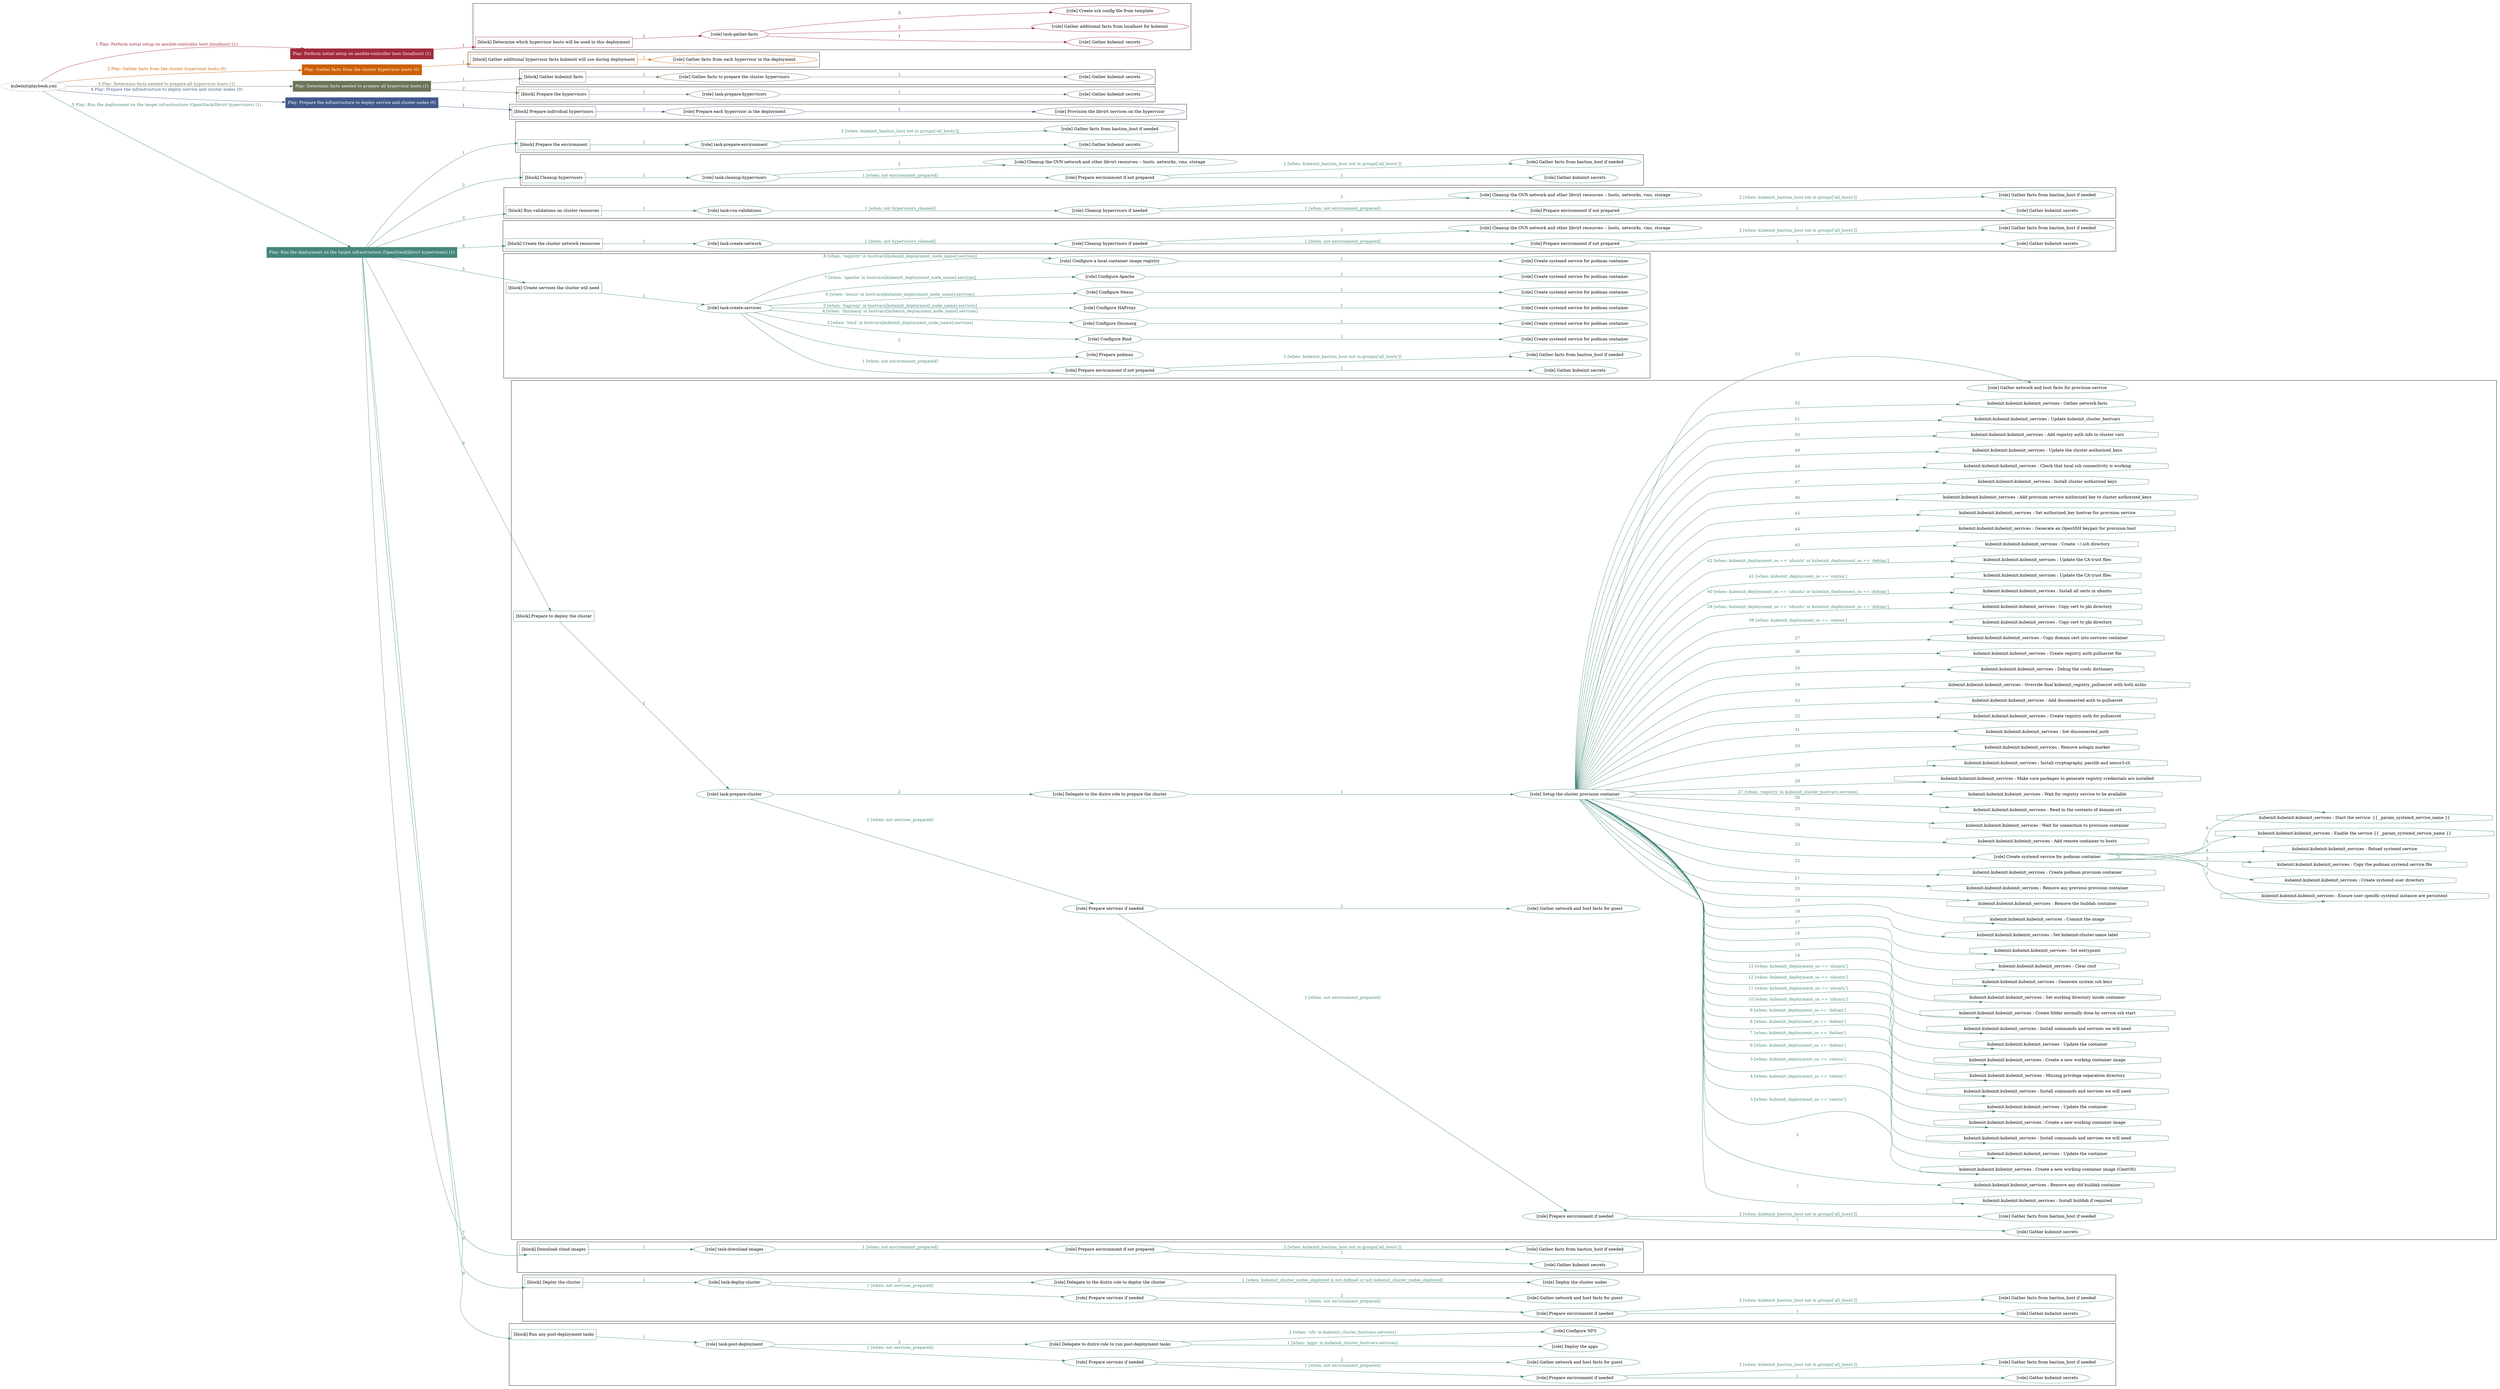 digraph {
	graph [concentrate=true ordering=in rankdir=LR ratio=fill]
	edge [esep=5 sep=10]
	"kubeinit/playbook.yml" [URL="/home/runner/work/kubeinit/kubeinit/kubeinit/playbook.yml" id=playbook_152c029b style=dotted]
	"kubeinit/playbook.yml" -> play_b2b52060 [label="1 Play: Perform initial setup on ansible-controller host (localhost) (1)" color="#a22a3c" fontcolor="#a22a3c" id=edge_play_b2b52060 labeltooltip="1 Play: Perform initial setup on ansible-controller host (localhost) (1)" tooltip="1 Play: Perform initial setup on ansible-controller host (localhost) (1)"]
	subgraph "Play: Perform initial setup on ansible-controller host (localhost) (1)" {
		play_b2b52060 [label="Play: Perform initial setup on ansible-controller host (localhost) (1)" URL="/home/runner/work/kubeinit/kubeinit/kubeinit/playbook.yml" color="#a22a3c" fontcolor="#ffffff" id=play_b2b52060 shape=box style=filled tooltip=localhost]
		play_b2b52060 -> block_e150b11c [label=1 color="#a22a3c" fontcolor="#a22a3c" id=edge_block_e150b11c labeltooltip=1 tooltip=1]
		subgraph cluster_block_e150b11c {
			block_e150b11c [label="[block] Determine which hypervisor hosts will be used in this deployment" URL="/home/runner/work/kubeinit/kubeinit/kubeinit/playbook.yml" color="#a22a3c" id=block_e150b11c labeltooltip="Determine which hypervisor hosts will be used in this deployment" shape=box tooltip="Determine which hypervisor hosts will be used in this deployment"]
			block_e150b11c -> role_7747b498 [label="1 " color="#a22a3c" fontcolor="#a22a3c" id=edge_role_7747b498 labeltooltip="1 " tooltip="1 "]
			subgraph "task-gather-facts" {
				role_7747b498 [label="[role] task-gather-facts" URL="/home/runner/work/kubeinit/kubeinit/kubeinit/playbook.yml" color="#a22a3c" id=role_7747b498 tooltip="task-gather-facts"]
				role_7747b498 -> role_b81161bc [label="1 " color="#a22a3c" fontcolor="#a22a3c" id=edge_role_b81161bc labeltooltip="1 " tooltip="1 "]
				subgraph "Gather kubeinit secrets" {
					role_b81161bc [label="[role] Gather kubeinit secrets" URL="/home/runner/.ansible/collections/ansible_collections/kubeinit/kubeinit/roles/kubeinit_prepare/tasks/build_hypervisors_group.yml" color="#a22a3c" id=role_b81161bc tooltip="Gather kubeinit secrets"]
				}
				role_7747b498 -> role_4b34cd7f [label="2 " color="#a22a3c" fontcolor="#a22a3c" id=edge_role_4b34cd7f labeltooltip="2 " tooltip="2 "]
				subgraph "Gather additional facts from localhost for kubeinit" {
					role_4b34cd7f [label="[role] Gather additional facts from localhost for kubeinit" URL="/home/runner/.ansible/collections/ansible_collections/kubeinit/kubeinit/roles/kubeinit_prepare/tasks/build_hypervisors_group.yml" color="#a22a3c" id=role_4b34cd7f tooltip="Gather additional facts from localhost for kubeinit"]
				}
				role_7747b498 -> role_3b3ee520 [label="3 " color="#a22a3c" fontcolor="#a22a3c" id=edge_role_3b3ee520 labeltooltip="3 " tooltip="3 "]
				subgraph "Create ssh config file from template" {
					role_3b3ee520 [label="[role] Create ssh config file from template" URL="/home/runner/.ansible/collections/ansible_collections/kubeinit/kubeinit/roles/kubeinit_prepare/tasks/build_hypervisors_group.yml" color="#a22a3c" id=role_3b3ee520 tooltip="Create ssh config file from template"]
				}
			}
		}
	}
	"kubeinit/playbook.yml" -> play_55a7ee3d [label="2 Play: Gather facts from the cluster hypervisor hosts (0)" color="#cc5f00" fontcolor="#cc5f00" id=edge_play_55a7ee3d labeltooltip="2 Play: Gather facts from the cluster hypervisor hosts (0)" tooltip="2 Play: Gather facts from the cluster hypervisor hosts (0)"]
	subgraph "Play: Gather facts from the cluster hypervisor hosts (0)" {
		play_55a7ee3d [label="Play: Gather facts from the cluster hypervisor hosts (0)" URL="/home/runner/work/kubeinit/kubeinit/kubeinit/playbook.yml" color="#cc5f00" fontcolor="#ffffff" id=play_55a7ee3d shape=box style=filled tooltip="Play: Gather facts from the cluster hypervisor hosts (0)"]
		play_55a7ee3d -> block_f0b05b68 [label=1 color="#cc5f00" fontcolor="#cc5f00" id=edge_block_f0b05b68 labeltooltip=1 tooltip=1]
		subgraph cluster_block_f0b05b68 {
			block_f0b05b68 [label="[block] Gather additional hypervisor facts kubeinit will use during deployment" URL="/home/runner/work/kubeinit/kubeinit/kubeinit/playbook.yml" color="#cc5f00" id=block_f0b05b68 labeltooltip="Gather additional hypervisor facts kubeinit will use during deployment" shape=box tooltip="Gather additional hypervisor facts kubeinit will use during deployment"]
			block_f0b05b68 -> role_8d9e5db6 [label="1 " color="#cc5f00" fontcolor="#cc5f00" id=edge_role_8d9e5db6 labeltooltip="1 " tooltip="1 "]
			subgraph "Gather facts from each hypervisor in the deployment" {
				role_8d9e5db6 [label="[role] Gather facts from each hypervisor in the deployment" URL="/home/runner/work/kubeinit/kubeinit/kubeinit/playbook.yml" color="#cc5f00" id=role_8d9e5db6 tooltip="Gather facts from each hypervisor in the deployment"]
			}
		}
	}
	"kubeinit/playbook.yml" -> play_9e3b97d4 [label="3 Play: Determine facts needed to prepare all hypervisor hosts (1)" color="#6b7557" fontcolor="#6b7557" id=edge_play_9e3b97d4 labeltooltip="3 Play: Determine facts needed to prepare all hypervisor hosts (1)" tooltip="3 Play: Determine facts needed to prepare all hypervisor hosts (1)"]
	subgraph "Play: Determine facts needed to prepare all hypervisor hosts (1)" {
		play_9e3b97d4 [label="Play: Determine facts needed to prepare all hypervisor hosts (1)" URL="/home/runner/work/kubeinit/kubeinit/kubeinit/playbook.yml" color="#6b7557" fontcolor="#ffffff" id=play_9e3b97d4 shape=box style=filled tooltip=localhost]
		play_9e3b97d4 -> block_9347d32d [label=1 color="#6b7557" fontcolor="#6b7557" id=edge_block_9347d32d labeltooltip=1 tooltip=1]
		subgraph cluster_block_9347d32d {
			block_9347d32d [label="[block] Gather kubeinit facts" URL="/home/runner/work/kubeinit/kubeinit/kubeinit/playbook.yml" color="#6b7557" id=block_9347d32d labeltooltip="Gather kubeinit facts" shape=box tooltip="Gather kubeinit facts"]
			block_9347d32d -> role_b238c630 [label="1 " color="#6b7557" fontcolor="#6b7557" id=edge_role_b238c630 labeltooltip="1 " tooltip="1 "]
			subgraph "Gather facts to prepare the cluster hypervisors" {
				role_b238c630 [label="[role] Gather facts to prepare the cluster hypervisors" URL="/home/runner/work/kubeinit/kubeinit/kubeinit/playbook.yml" color="#6b7557" id=role_b238c630 tooltip="Gather facts to prepare the cluster hypervisors"]
				role_b238c630 -> role_1c026eba [label="1 " color="#6b7557" fontcolor="#6b7557" id=edge_role_1c026eba labeltooltip="1 " tooltip="1 "]
				subgraph "Gather kubeinit secrets" {
					role_1c026eba [label="[role] Gather kubeinit secrets" URL="/home/runner/.ansible/collections/ansible_collections/kubeinit/kubeinit/roles/kubeinit_prepare/tasks/gather_kubeinit_facts.yml" color="#6b7557" id=role_1c026eba tooltip="Gather kubeinit secrets"]
				}
			}
		}
		play_9e3b97d4 -> block_fea948f2 [label=2 color="#6b7557" fontcolor="#6b7557" id=edge_block_fea948f2 labeltooltip=2 tooltip=2]
		subgraph cluster_block_fea948f2 {
			block_fea948f2 [label="[block] Prepare the hypervisors" URL="/home/runner/work/kubeinit/kubeinit/kubeinit/playbook.yml" color="#6b7557" id=block_fea948f2 labeltooltip="Prepare the hypervisors" shape=box tooltip="Prepare the hypervisors"]
			block_fea948f2 -> role_2d3811ac [label="1 " color="#6b7557" fontcolor="#6b7557" id=edge_role_2d3811ac labeltooltip="1 " tooltip="1 "]
			subgraph "task-prepare-hypervisors" {
				role_2d3811ac [label="[role] task-prepare-hypervisors" URL="/home/runner/work/kubeinit/kubeinit/kubeinit/playbook.yml" color="#6b7557" id=role_2d3811ac tooltip="task-prepare-hypervisors"]
				role_2d3811ac -> role_e0d39b32 [label="1 " color="#6b7557" fontcolor="#6b7557" id=edge_role_e0d39b32 labeltooltip="1 " tooltip="1 "]
				subgraph "Gather kubeinit secrets" {
					role_e0d39b32 [label="[role] Gather kubeinit secrets" URL="/home/runner/.ansible/collections/ansible_collections/kubeinit/kubeinit/roles/kubeinit_prepare/tasks/gather_kubeinit_facts.yml" color="#6b7557" id=role_e0d39b32 tooltip="Gather kubeinit secrets"]
				}
			}
		}
	}
	"kubeinit/playbook.yml" -> play_9363e3b4 [label="4 Play: Prepare the infrastructure to deploy service and cluster nodes (0)" color="#435a89" fontcolor="#435a89" id=edge_play_9363e3b4 labeltooltip="4 Play: Prepare the infrastructure to deploy service and cluster nodes (0)" tooltip="4 Play: Prepare the infrastructure to deploy service and cluster nodes (0)"]
	subgraph "Play: Prepare the infrastructure to deploy service and cluster nodes (0)" {
		play_9363e3b4 [label="Play: Prepare the infrastructure to deploy service and cluster nodes (0)" URL="/home/runner/work/kubeinit/kubeinit/kubeinit/playbook.yml" color="#435a89" fontcolor="#ffffff" id=play_9363e3b4 shape=box style=filled tooltip="Play: Prepare the infrastructure to deploy service and cluster nodes (0)"]
		play_9363e3b4 -> block_566ce917 [label=1 color="#435a89" fontcolor="#435a89" id=edge_block_566ce917 labeltooltip=1 tooltip=1]
		subgraph cluster_block_566ce917 {
			block_566ce917 [label="[block] Prepare individual hypervisors" URL="/home/runner/work/kubeinit/kubeinit/kubeinit/playbook.yml" color="#435a89" id=block_566ce917 labeltooltip="Prepare individual hypervisors" shape=box tooltip="Prepare individual hypervisors"]
			block_566ce917 -> role_1d536b1f [label="1 " color="#435a89" fontcolor="#435a89" id=edge_role_1d536b1f labeltooltip="1 " tooltip="1 "]
			subgraph "Prepare each hypervisor in the deployment" {
				role_1d536b1f [label="[role] Prepare each hypervisor in the deployment" URL="/home/runner/work/kubeinit/kubeinit/kubeinit/playbook.yml" color="#435a89" id=role_1d536b1f tooltip="Prepare each hypervisor in the deployment"]
				role_1d536b1f -> role_e5b08790 [label="1 " color="#435a89" fontcolor="#435a89" id=edge_role_e5b08790 labeltooltip="1 " tooltip="1 "]
				subgraph "Provision the libvirt services on the hypervisor" {
					role_e5b08790 [label="[role] Provision the libvirt services on the hypervisor" URL="/home/runner/.ansible/collections/ansible_collections/kubeinit/kubeinit/roles/kubeinit_prepare/tasks/prepare_hypervisor.yml" color="#435a89" id=role_e5b08790 tooltip="Provision the libvirt services on the hypervisor"]
				}
			}
		}
	}
	"kubeinit/playbook.yml" -> play_cd6578f5 [label="5 Play: Run the deployment on the target infrastructure (OpenStack/libvirt hypervisors) (1)" color="#45877b" fontcolor="#45877b" id=edge_play_cd6578f5 labeltooltip="5 Play: Run the deployment on the target infrastructure (OpenStack/libvirt hypervisors) (1)" tooltip="5 Play: Run the deployment on the target infrastructure (OpenStack/libvirt hypervisors) (1)"]
	subgraph "Play: Run the deployment on the target infrastructure (OpenStack/libvirt hypervisors) (1)" {
		play_cd6578f5 [label="Play: Run the deployment on the target infrastructure (OpenStack/libvirt hypervisors) (1)" URL="/home/runner/work/kubeinit/kubeinit/kubeinit/playbook.yml" color="#45877b" fontcolor="#ffffff" id=play_cd6578f5 shape=box style=filled tooltip=localhost]
		play_cd6578f5 -> block_14aee373 [label=1 color="#45877b" fontcolor="#45877b" id=edge_block_14aee373 labeltooltip=1 tooltip=1]
		subgraph cluster_block_14aee373 {
			block_14aee373 [label="[block] Prepare the environment" URL="/home/runner/work/kubeinit/kubeinit/kubeinit/playbook.yml" color="#45877b" id=block_14aee373 labeltooltip="Prepare the environment" shape=box tooltip="Prepare the environment"]
			block_14aee373 -> role_aa3eb42a [label="1 " color="#45877b" fontcolor="#45877b" id=edge_role_aa3eb42a labeltooltip="1 " tooltip="1 "]
			subgraph "task-prepare-environment" {
				role_aa3eb42a [label="[role] task-prepare-environment" URL="/home/runner/work/kubeinit/kubeinit/kubeinit/playbook.yml" color="#45877b" id=role_aa3eb42a tooltip="task-prepare-environment"]
				role_aa3eb42a -> role_79e09f39 [label="1 " color="#45877b" fontcolor="#45877b" id=edge_role_79e09f39 labeltooltip="1 " tooltip="1 "]
				subgraph "Gather kubeinit secrets" {
					role_79e09f39 [label="[role] Gather kubeinit secrets" URL="/home/runner/.ansible/collections/ansible_collections/kubeinit/kubeinit/roles/kubeinit_prepare/tasks/gather_kubeinit_facts.yml" color="#45877b" id=role_79e09f39 tooltip="Gather kubeinit secrets"]
				}
				role_aa3eb42a -> role_3a774bbd [label="2 [when: kubeinit_bastion_host not in groups['all_hosts']]" color="#45877b" fontcolor="#45877b" id=edge_role_3a774bbd labeltooltip="2 [when: kubeinit_bastion_host not in groups['all_hosts']]" tooltip="2 [when: kubeinit_bastion_host not in groups['all_hosts']]"]
				subgraph "Gather facts from bastion_host if needed" {
					role_3a774bbd [label="[role] Gather facts from bastion_host if needed" URL="/home/runner/.ansible/collections/ansible_collections/kubeinit/kubeinit/roles/kubeinit_prepare/tasks/main.yml" color="#45877b" id=role_3a774bbd tooltip="Gather facts from bastion_host if needed"]
				}
			}
		}
		play_cd6578f5 -> block_11b22852 [label=2 color="#45877b" fontcolor="#45877b" id=edge_block_11b22852 labeltooltip=2 tooltip=2]
		subgraph cluster_block_11b22852 {
			block_11b22852 [label="[block] Cleanup hypervisors" URL="/home/runner/work/kubeinit/kubeinit/kubeinit/playbook.yml" color="#45877b" id=block_11b22852 labeltooltip="Cleanup hypervisors" shape=box tooltip="Cleanup hypervisors"]
			block_11b22852 -> role_c419659d [label="1 " color="#45877b" fontcolor="#45877b" id=edge_role_c419659d labeltooltip="1 " tooltip="1 "]
			subgraph "task-cleanup-hypervisors" {
				role_c419659d [label="[role] task-cleanup-hypervisors" URL="/home/runner/work/kubeinit/kubeinit/kubeinit/playbook.yml" color="#45877b" id=role_c419659d tooltip="task-cleanup-hypervisors"]
				role_c419659d -> role_f065eb54 [label="1 [when: not environment_prepared]" color="#45877b" fontcolor="#45877b" id=edge_role_f065eb54 labeltooltip="1 [when: not environment_prepared]" tooltip="1 [when: not environment_prepared]"]
				subgraph "Prepare environment if not prepared" {
					role_f065eb54 [label="[role] Prepare environment if not prepared" URL="/home/runner/.ansible/collections/ansible_collections/kubeinit/kubeinit/roles/kubeinit_libvirt/tasks/cleanup_hypervisors.yml" color="#45877b" id=role_f065eb54 tooltip="Prepare environment if not prepared"]
					role_f065eb54 -> role_7dd551fb [label="1 " color="#45877b" fontcolor="#45877b" id=edge_role_7dd551fb labeltooltip="1 " tooltip="1 "]
					subgraph "Gather kubeinit secrets" {
						role_7dd551fb [label="[role] Gather kubeinit secrets" URL="/home/runner/.ansible/collections/ansible_collections/kubeinit/kubeinit/roles/kubeinit_prepare/tasks/gather_kubeinit_facts.yml" color="#45877b" id=role_7dd551fb tooltip="Gather kubeinit secrets"]
					}
					role_f065eb54 -> role_93db9460 [label="2 [when: kubeinit_bastion_host not in groups['all_hosts']]" color="#45877b" fontcolor="#45877b" id=edge_role_93db9460 labeltooltip="2 [when: kubeinit_bastion_host not in groups['all_hosts']]" tooltip="2 [when: kubeinit_bastion_host not in groups['all_hosts']]"]
					subgraph "Gather facts from bastion_host if needed" {
						role_93db9460 [label="[role] Gather facts from bastion_host if needed" URL="/home/runner/.ansible/collections/ansible_collections/kubeinit/kubeinit/roles/kubeinit_prepare/tasks/main.yml" color="#45877b" id=role_93db9460 tooltip="Gather facts from bastion_host if needed"]
					}
				}
				role_c419659d -> role_46301d90 [label="2 " color="#45877b" fontcolor="#45877b" id=edge_role_46301d90 labeltooltip="2 " tooltip="2 "]
				subgraph "Cleanup the OVN network and other libvirt resources -- hosts, networks, vms, storage" {
					role_46301d90 [label="[role] Cleanup the OVN network and other libvirt resources -- hosts, networks, vms, storage" URL="/home/runner/.ansible/collections/ansible_collections/kubeinit/kubeinit/roles/kubeinit_libvirt/tasks/cleanup_hypervisors.yml" color="#45877b" id=role_46301d90 tooltip="Cleanup the OVN network and other libvirt resources -- hosts, networks, vms, storage"]
				}
			}
		}
		play_cd6578f5 -> block_6f7e6217 [label=3 color="#45877b" fontcolor="#45877b" id=edge_block_6f7e6217 labeltooltip=3 tooltip=3]
		subgraph cluster_block_6f7e6217 {
			block_6f7e6217 [label="[block] Run validations on cluster resources" URL="/home/runner/work/kubeinit/kubeinit/kubeinit/playbook.yml" color="#45877b" id=block_6f7e6217 labeltooltip="Run validations on cluster resources" shape=box tooltip="Run validations on cluster resources"]
			block_6f7e6217 -> role_1bc81c3a [label="1 " color="#45877b" fontcolor="#45877b" id=edge_role_1bc81c3a labeltooltip="1 " tooltip="1 "]
			subgraph "task-run-validations" {
				role_1bc81c3a [label="[role] task-run-validations" URL="/home/runner/work/kubeinit/kubeinit/kubeinit/playbook.yml" color="#45877b" id=role_1bc81c3a tooltip="task-run-validations"]
				role_1bc81c3a -> role_f3c0f0d7 [label="1 [when: not hypervisors_cleaned]" color="#45877b" fontcolor="#45877b" id=edge_role_f3c0f0d7 labeltooltip="1 [when: not hypervisors_cleaned]" tooltip="1 [when: not hypervisors_cleaned]"]
				subgraph "Cleanup hypervisors if needed" {
					role_f3c0f0d7 [label="[role] Cleanup hypervisors if needed" URL="/home/runner/.ansible/collections/ansible_collections/kubeinit/kubeinit/roles/kubeinit_validations/tasks/main.yml" color="#45877b" id=role_f3c0f0d7 tooltip="Cleanup hypervisors if needed"]
					role_f3c0f0d7 -> role_b191d234 [label="1 [when: not environment_prepared]" color="#45877b" fontcolor="#45877b" id=edge_role_b191d234 labeltooltip="1 [when: not environment_prepared]" tooltip="1 [when: not environment_prepared]"]
					subgraph "Prepare environment if not prepared" {
						role_b191d234 [label="[role] Prepare environment if not prepared" URL="/home/runner/.ansible/collections/ansible_collections/kubeinit/kubeinit/roles/kubeinit_libvirt/tasks/cleanup_hypervisors.yml" color="#45877b" id=role_b191d234 tooltip="Prepare environment if not prepared"]
						role_b191d234 -> role_78f7cb73 [label="1 " color="#45877b" fontcolor="#45877b" id=edge_role_78f7cb73 labeltooltip="1 " tooltip="1 "]
						subgraph "Gather kubeinit secrets" {
							role_78f7cb73 [label="[role] Gather kubeinit secrets" URL="/home/runner/.ansible/collections/ansible_collections/kubeinit/kubeinit/roles/kubeinit_prepare/tasks/gather_kubeinit_facts.yml" color="#45877b" id=role_78f7cb73 tooltip="Gather kubeinit secrets"]
						}
						role_b191d234 -> role_4673e9ca [label="2 [when: kubeinit_bastion_host not in groups['all_hosts']]" color="#45877b" fontcolor="#45877b" id=edge_role_4673e9ca labeltooltip="2 [when: kubeinit_bastion_host not in groups['all_hosts']]" tooltip="2 [when: kubeinit_bastion_host not in groups['all_hosts']]"]
						subgraph "Gather facts from bastion_host if needed" {
							role_4673e9ca [label="[role] Gather facts from bastion_host if needed" URL="/home/runner/.ansible/collections/ansible_collections/kubeinit/kubeinit/roles/kubeinit_prepare/tasks/main.yml" color="#45877b" id=role_4673e9ca tooltip="Gather facts from bastion_host if needed"]
						}
					}
					role_f3c0f0d7 -> role_8180feed [label="2 " color="#45877b" fontcolor="#45877b" id=edge_role_8180feed labeltooltip="2 " tooltip="2 "]
					subgraph "Cleanup the OVN network and other libvirt resources -- hosts, networks, vms, storage" {
						role_8180feed [label="[role] Cleanup the OVN network and other libvirt resources -- hosts, networks, vms, storage" URL="/home/runner/.ansible/collections/ansible_collections/kubeinit/kubeinit/roles/kubeinit_libvirt/tasks/cleanup_hypervisors.yml" color="#45877b" id=role_8180feed tooltip="Cleanup the OVN network and other libvirt resources -- hosts, networks, vms, storage"]
					}
				}
			}
		}
		play_cd6578f5 -> block_3c2d74cd [label=4 color="#45877b" fontcolor="#45877b" id=edge_block_3c2d74cd labeltooltip=4 tooltip=4]
		subgraph cluster_block_3c2d74cd {
			block_3c2d74cd [label="[block] Create the cluster network resources" URL="/home/runner/work/kubeinit/kubeinit/kubeinit/playbook.yml" color="#45877b" id=block_3c2d74cd labeltooltip="Create the cluster network resources" shape=box tooltip="Create the cluster network resources"]
			block_3c2d74cd -> role_953a47de [label="1 " color="#45877b" fontcolor="#45877b" id=edge_role_953a47de labeltooltip="1 " tooltip="1 "]
			subgraph "task-create-network" {
				role_953a47de [label="[role] task-create-network" URL="/home/runner/work/kubeinit/kubeinit/kubeinit/playbook.yml" color="#45877b" id=role_953a47de tooltip="task-create-network"]
				role_953a47de -> role_21a4e754 [label="1 [when: not hypervisors_cleaned]" color="#45877b" fontcolor="#45877b" id=edge_role_21a4e754 labeltooltip="1 [when: not hypervisors_cleaned]" tooltip="1 [when: not hypervisors_cleaned]"]
				subgraph "Cleanup hypervisors if needed" {
					role_21a4e754 [label="[role] Cleanup hypervisors if needed" URL="/home/runner/.ansible/collections/ansible_collections/kubeinit/kubeinit/roles/kubeinit_libvirt/tasks/create_network.yml" color="#45877b" id=role_21a4e754 tooltip="Cleanup hypervisors if needed"]
					role_21a4e754 -> role_b18c3a31 [label="1 [when: not environment_prepared]" color="#45877b" fontcolor="#45877b" id=edge_role_b18c3a31 labeltooltip="1 [when: not environment_prepared]" tooltip="1 [when: not environment_prepared]"]
					subgraph "Prepare environment if not prepared" {
						role_b18c3a31 [label="[role] Prepare environment if not prepared" URL="/home/runner/.ansible/collections/ansible_collections/kubeinit/kubeinit/roles/kubeinit_libvirt/tasks/cleanup_hypervisors.yml" color="#45877b" id=role_b18c3a31 tooltip="Prepare environment if not prepared"]
						role_b18c3a31 -> role_1c41536e [label="1 " color="#45877b" fontcolor="#45877b" id=edge_role_1c41536e labeltooltip="1 " tooltip="1 "]
						subgraph "Gather kubeinit secrets" {
							role_1c41536e [label="[role] Gather kubeinit secrets" URL="/home/runner/.ansible/collections/ansible_collections/kubeinit/kubeinit/roles/kubeinit_prepare/tasks/gather_kubeinit_facts.yml" color="#45877b" id=role_1c41536e tooltip="Gather kubeinit secrets"]
						}
						role_b18c3a31 -> role_00aec89f [label="2 [when: kubeinit_bastion_host not in groups['all_hosts']]" color="#45877b" fontcolor="#45877b" id=edge_role_00aec89f labeltooltip="2 [when: kubeinit_bastion_host not in groups['all_hosts']]" tooltip="2 [when: kubeinit_bastion_host not in groups['all_hosts']]"]
						subgraph "Gather facts from bastion_host if needed" {
							role_00aec89f [label="[role] Gather facts from bastion_host if needed" URL="/home/runner/.ansible/collections/ansible_collections/kubeinit/kubeinit/roles/kubeinit_prepare/tasks/main.yml" color="#45877b" id=role_00aec89f tooltip="Gather facts from bastion_host if needed"]
						}
					}
					role_21a4e754 -> role_9aa837d7 [label="2 " color="#45877b" fontcolor="#45877b" id=edge_role_9aa837d7 labeltooltip="2 " tooltip="2 "]
					subgraph "Cleanup the OVN network and other libvirt resources -- hosts, networks, vms, storage" {
						role_9aa837d7 [label="[role] Cleanup the OVN network and other libvirt resources -- hosts, networks, vms, storage" URL="/home/runner/.ansible/collections/ansible_collections/kubeinit/kubeinit/roles/kubeinit_libvirt/tasks/cleanup_hypervisors.yml" color="#45877b" id=role_9aa837d7 tooltip="Cleanup the OVN network and other libvirt resources -- hosts, networks, vms, storage"]
					}
				}
			}
		}
		play_cd6578f5 -> block_b4f46dc3 [label=5 color="#45877b" fontcolor="#45877b" id=edge_block_b4f46dc3 labeltooltip=5 tooltip=5]
		subgraph cluster_block_b4f46dc3 {
			block_b4f46dc3 [label="[block] Create services the cluster will need" URL="/home/runner/work/kubeinit/kubeinit/kubeinit/playbook.yml" color="#45877b" id=block_b4f46dc3 labeltooltip="Create services the cluster will need" shape=box tooltip="Create services the cluster will need"]
			block_b4f46dc3 -> role_7fd98426 [label="1 " color="#45877b" fontcolor="#45877b" id=edge_role_7fd98426 labeltooltip="1 " tooltip="1 "]
			subgraph "task-create-services" {
				role_7fd98426 [label="[role] task-create-services" URL="/home/runner/work/kubeinit/kubeinit/kubeinit/playbook.yml" color="#45877b" id=role_7fd98426 tooltip="task-create-services"]
				role_7fd98426 -> role_ffa83be9 [label="1 [when: not environment_prepared]" color="#45877b" fontcolor="#45877b" id=edge_role_ffa83be9 labeltooltip="1 [when: not environment_prepared]" tooltip="1 [when: not environment_prepared]"]
				subgraph "Prepare environment if not prepared" {
					role_ffa83be9 [label="[role] Prepare environment if not prepared" URL="/home/runner/.ansible/collections/ansible_collections/kubeinit/kubeinit/roles/kubeinit_services/tasks/main.yml" color="#45877b" id=role_ffa83be9 tooltip="Prepare environment if not prepared"]
					role_ffa83be9 -> role_e491a7e8 [label="1 " color="#45877b" fontcolor="#45877b" id=edge_role_e491a7e8 labeltooltip="1 " tooltip="1 "]
					subgraph "Gather kubeinit secrets" {
						role_e491a7e8 [label="[role] Gather kubeinit secrets" URL="/home/runner/.ansible/collections/ansible_collections/kubeinit/kubeinit/roles/kubeinit_prepare/tasks/gather_kubeinit_facts.yml" color="#45877b" id=role_e491a7e8 tooltip="Gather kubeinit secrets"]
					}
					role_ffa83be9 -> role_957771a6 [label="2 [when: kubeinit_bastion_host not in groups['all_hosts']]" color="#45877b" fontcolor="#45877b" id=edge_role_957771a6 labeltooltip="2 [when: kubeinit_bastion_host not in groups['all_hosts']]" tooltip="2 [when: kubeinit_bastion_host not in groups['all_hosts']]"]
					subgraph "Gather facts from bastion_host if needed" {
						role_957771a6 [label="[role] Gather facts from bastion_host if needed" URL="/home/runner/.ansible/collections/ansible_collections/kubeinit/kubeinit/roles/kubeinit_prepare/tasks/main.yml" color="#45877b" id=role_957771a6 tooltip="Gather facts from bastion_host if needed"]
					}
				}
				role_7fd98426 -> role_74dff655 [label="2 " color="#45877b" fontcolor="#45877b" id=edge_role_74dff655 labeltooltip="2 " tooltip="2 "]
				subgraph "Prepare podman" {
					role_74dff655 [label="[role] Prepare podman" URL="/home/runner/.ansible/collections/ansible_collections/kubeinit/kubeinit/roles/kubeinit_services/tasks/00_create_service_pod.yml" color="#45877b" id=role_74dff655 tooltip="Prepare podman"]
				}
				role_7fd98426 -> role_49376dd9 [label="3 [when: 'bind' in hostvars[kubeinit_deployment_node_name].services]" color="#45877b" fontcolor="#45877b" id=edge_role_49376dd9 labeltooltip="3 [when: 'bind' in hostvars[kubeinit_deployment_node_name].services]" tooltip="3 [when: 'bind' in hostvars[kubeinit_deployment_node_name].services]"]
				subgraph "Configure Bind" {
					role_49376dd9 [label="[role] Configure Bind" URL="/home/runner/.ansible/collections/ansible_collections/kubeinit/kubeinit/roles/kubeinit_services/tasks/start_services_containers.yml" color="#45877b" id=role_49376dd9 tooltip="Configure Bind"]
					role_49376dd9 -> role_028db70c [label="1 " color="#45877b" fontcolor="#45877b" id=edge_role_028db70c labeltooltip="1 " tooltip="1 "]
					subgraph "Create systemd service for podman container" {
						role_028db70c [label="[role] Create systemd service for podman container" URL="/home/runner/.ansible/collections/ansible_collections/kubeinit/kubeinit/roles/kubeinit_bind/tasks/main.yml" color="#45877b" id=role_028db70c tooltip="Create systemd service for podman container"]
					}
				}
				role_7fd98426 -> role_4888c36d [label="4 [when: 'dnsmasq' in hostvars[kubeinit_deployment_node_name].services]" color="#45877b" fontcolor="#45877b" id=edge_role_4888c36d labeltooltip="4 [when: 'dnsmasq' in hostvars[kubeinit_deployment_node_name].services]" tooltip="4 [when: 'dnsmasq' in hostvars[kubeinit_deployment_node_name].services]"]
				subgraph "Configure Dnsmasq" {
					role_4888c36d [label="[role] Configure Dnsmasq" URL="/home/runner/.ansible/collections/ansible_collections/kubeinit/kubeinit/roles/kubeinit_services/tasks/start_services_containers.yml" color="#45877b" id=role_4888c36d tooltip="Configure Dnsmasq"]
					role_4888c36d -> role_a86687e1 [label="1 " color="#45877b" fontcolor="#45877b" id=edge_role_a86687e1 labeltooltip="1 " tooltip="1 "]
					subgraph "Create systemd service for podman container" {
						role_a86687e1 [label="[role] Create systemd service for podman container" URL="/home/runner/.ansible/collections/ansible_collections/kubeinit/kubeinit/roles/kubeinit_dnsmasq/tasks/main.yml" color="#45877b" id=role_a86687e1 tooltip="Create systemd service for podman container"]
					}
				}
				role_7fd98426 -> role_2778225d [label="5 [when: 'haproxy' in hostvars[kubeinit_deployment_node_name].services]" color="#45877b" fontcolor="#45877b" id=edge_role_2778225d labeltooltip="5 [when: 'haproxy' in hostvars[kubeinit_deployment_node_name].services]" tooltip="5 [when: 'haproxy' in hostvars[kubeinit_deployment_node_name].services]"]
				subgraph "Configure HAProxy" {
					role_2778225d [label="[role] Configure HAProxy" URL="/home/runner/.ansible/collections/ansible_collections/kubeinit/kubeinit/roles/kubeinit_services/tasks/start_services_containers.yml" color="#45877b" id=role_2778225d tooltip="Configure HAProxy"]
					role_2778225d -> role_8b756807 [label="1 " color="#45877b" fontcolor="#45877b" id=edge_role_8b756807 labeltooltip="1 " tooltip="1 "]
					subgraph "Create systemd service for podman container" {
						role_8b756807 [label="[role] Create systemd service for podman container" URL="/home/runner/.ansible/collections/ansible_collections/kubeinit/kubeinit/roles/kubeinit_haproxy/tasks/main.yml" color="#45877b" id=role_8b756807 tooltip="Create systemd service for podman container"]
					}
				}
				role_7fd98426 -> role_b34ddb52 [label="6 [when: 'nexus' in hostvars[kubeinit_deployment_node_name].services]" color="#45877b" fontcolor="#45877b" id=edge_role_b34ddb52 labeltooltip="6 [when: 'nexus' in hostvars[kubeinit_deployment_node_name].services]" tooltip="6 [when: 'nexus' in hostvars[kubeinit_deployment_node_name].services]"]
				subgraph "Configure Nexus" {
					role_b34ddb52 [label="[role] Configure Nexus" URL="/home/runner/.ansible/collections/ansible_collections/kubeinit/kubeinit/roles/kubeinit_services/tasks/start_services_containers.yml" color="#45877b" id=role_b34ddb52 tooltip="Configure Nexus"]
					role_b34ddb52 -> role_d0859a7b [label="1 " color="#45877b" fontcolor="#45877b" id=edge_role_d0859a7b labeltooltip="1 " tooltip="1 "]
					subgraph "Create systemd service for podman container" {
						role_d0859a7b [label="[role] Create systemd service for podman container" URL="/home/runner/.ansible/collections/ansible_collections/kubeinit/kubeinit/roles/kubeinit_nexus/tasks/main.yml" color="#45877b" id=role_d0859a7b tooltip="Create systemd service for podman container"]
					}
				}
				role_7fd98426 -> role_51e19f64 [label="7 [when: 'apache' in hostvars[kubeinit_deployment_node_name].services]" color="#45877b" fontcolor="#45877b" id=edge_role_51e19f64 labeltooltip="7 [when: 'apache' in hostvars[kubeinit_deployment_node_name].services]" tooltip="7 [when: 'apache' in hostvars[kubeinit_deployment_node_name].services]"]
				subgraph "Configure Apache" {
					role_51e19f64 [label="[role] Configure Apache" URL="/home/runner/.ansible/collections/ansible_collections/kubeinit/kubeinit/roles/kubeinit_services/tasks/start_services_containers.yml" color="#45877b" id=role_51e19f64 tooltip="Configure Apache"]
					role_51e19f64 -> role_7cdb4068 [label="1 " color="#45877b" fontcolor="#45877b" id=edge_role_7cdb4068 labeltooltip="1 " tooltip="1 "]
					subgraph "Create systemd service for podman container" {
						role_7cdb4068 [label="[role] Create systemd service for podman container" URL="/home/runner/.ansible/collections/ansible_collections/kubeinit/kubeinit/roles/kubeinit_apache/tasks/main.yml" color="#45877b" id=role_7cdb4068 tooltip="Create systemd service for podman container"]
					}
				}
				role_7fd98426 -> role_b22425d0 [label="8 [when: 'registry' in hostvars[kubeinit_deployment_node_name].services]" color="#45877b" fontcolor="#45877b" id=edge_role_b22425d0 labeltooltip="8 [when: 'registry' in hostvars[kubeinit_deployment_node_name].services]" tooltip="8 [when: 'registry' in hostvars[kubeinit_deployment_node_name].services]"]
				subgraph "Configure a local container image registry" {
					role_b22425d0 [label="[role] Configure a local container image registry" URL="/home/runner/.ansible/collections/ansible_collections/kubeinit/kubeinit/roles/kubeinit_services/tasks/start_services_containers.yml" color="#45877b" id=role_b22425d0 tooltip="Configure a local container image registry"]
					role_b22425d0 -> role_3072ff1d [label="1 " color="#45877b" fontcolor="#45877b" id=edge_role_3072ff1d labeltooltip="1 " tooltip="1 "]
					subgraph "Create systemd service for podman container" {
						role_3072ff1d [label="[role] Create systemd service for podman container" URL="/home/runner/.ansible/collections/ansible_collections/kubeinit/kubeinit/roles/kubeinit_registry/tasks/main.yml" color="#45877b" id=role_3072ff1d tooltip="Create systemd service for podman container"]
					}
				}
			}
		}
		play_cd6578f5 -> block_e3288988 [label=6 color="#45877b" fontcolor="#45877b" id=edge_block_e3288988 labeltooltip=6 tooltip=6]
		subgraph cluster_block_e3288988 {
			block_e3288988 [label="[block] Prepare to deploy the cluster" URL="/home/runner/work/kubeinit/kubeinit/kubeinit/playbook.yml" color="#45877b" id=block_e3288988 labeltooltip="Prepare to deploy the cluster" shape=box tooltip="Prepare to deploy the cluster"]
			block_e3288988 -> role_c2871359 [label="1 " color="#45877b" fontcolor="#45877b" id=edge_role_c2871359 labeltooltip="1 " tooltip="1 "]
			subgraph "task-prepare-cluster" {
				role_c2871359 [label="[role] task-prepare-cluster" URL="/home/runner/work/kubeinit/kubeinit/kubeinit/playbook.yml" color="#45877b" id=role_c2871359 tooltip="task-prepare-cluster"]
				role_c2871359 -> role_51a18cac [label="1 [when: not services_prepared]" color="#45877b" fontcolor="#45877b" id=edge_role_51a18cac labeltooltip="1 [when: not services_prepared]" tooltip="1 [when: not services_prepared]"]
				subgraph "Prepare services if needed" {
					role_51a18cac [label="[role] Prepare services if needed" URL="/home/runner/.ansible/collections/ansible_collections/kubeinit/kubeinit/roles/kubeinit_prepare/tasks/prepare_cluster.yml" color="#45877b" id=role_51a18cac tooltip="Prepare services if needed"]
					role_51a18cac -> role_37663f9d [label="1 [when: not environment_prepared]" color="#45877b" fontcolor="#45877b" id=edge_role_37663f9d labeltooltip="1 [when: not environment_prepared]" tooltip="1 [when: not environment_prepared]"]
					subgraph "Prepare environment if needed" {
						role_37663f9d [label="[role] Prepare environment if needed" URL="/home/runner/.ansible/collections/ansible_collections/kubeinit/kubeinit/roles/kubeinit_services/tasks/prepare_services.yml" color="#45877b" id=role_37663f9d tooltip="Prepare environment if needed"]
						role_37663f9d -> role_78bb289a [label="1 " color="#45877b" fontcolor="#45877b" id=edge_role_78bb289a labeltooltip="1 " tooltip="1 "]
						subgraph "Gather kubeinit secrets" {
							role_78bb289a [label="[role] Gather kubeinit secrets" URL="/home/runner/.ansible/collections/ansible_collections/kubeinit/kubeinit/roles/kubeinit_prepare/tasks/gather_kubeinit_facts.yml" color="#45877b" id=role_78bb289a tooltip="Gather kubeinit secrets"]
						}
						role_37663f9d -> role_6572e21e [label="2 [when: kubeinit_bastion_host not in groups['all_hosts']]" color="#45877b" fontcolor="#45877b" id=edge_role_6572e21e labeltooltip="2 [when: kubeinit_bastion_host not in groups['all_hosts']]" tooltip="2 [when: kubeinit_bastion_host not in groups['all_hosts']]"]
						subgraph "Gather facts from bastion_host if needed" {
							role_6572e21e [label="[role] Gather facts from bastion_host if needed" URL="/home/runner/.ansible/collections/ansible_collections/kubeinit/kubeinit/roles/kubeinit_prepare/tasks/main.yml" color="#45877b" id=role_6572e21e tooltip="Gather facts from bastion_host if needed"]
						}
					}
					role_51a18cac -> role_651b74c8 [label="2 " color="#45877b" fontcolor="#45877b" id=edge_role_651b74c8 labeltooltip="2 " tooltip="2 "]
					subgraph "Gather network and host facts for guest" {
						role_651b74c8 [label="[role] Gather network and host facts for guest" URL="/home/runner/.ansible/collections/ansible_collections/kubeinit/kubeinit/roles/kubeinit_services/tasks/prepare_services.yml" color="#45877b" id=role_651b74c8 tooltip="Gather network and host facts for guest"]
					}
				}
				role_c2871359 -> role_1e18a605 [label="2 " color="#45877b" fontcolor="#45877b" id=edge_role_1e18a605 labeltooltip="2 " tooltip="2 "]
				subgraph "Delegate to the distro role to prepare the cluster" {
					role_1e18a605 [label="[role] Delegate to the distro role to prepare the cluster" URL="/home/runner/.ansible/collections/ansible_collections/kubeinit/kubeinit/roles/kubeinit_prepare/tasks/prepare_cluster.yml" color="#45877b" id=role_1e18a605 tooltip="Delegate to the distro role to prepare the cluster"]
					role_1e18a605 -> role_e7b85173 [label="1 " color="#45877b" fontcolor="#45877b" id=edge_role_e7b85173 labeltooltip="1 " tooltip="1 "]
					subgraph "Setup the cluster provision container" {
						role_e7b85173 [label="[role] Setup the cluster provision container" URL="/home/runner/.ansible/collections/ansible_collections/kubeinit/kubeinit/roles/kubeinit_cdk/tasks/prepare_cluster.yml" color="#45877b" id=role_e7b85173 tooltip="Setup the cluster provision container"]
						task_d743500a [label="kubeinit.kubeinit.kubeinit_services : Install buildah if required" URL="/home/runner/.ansible/collections/ansible_collections/kubeinit/kubeinit/roles/kubeinit_services/tasks/create_provision_container.yml" color="#45877b" id=task_d743500a shape=octagon tooltip="kubeinit.kubeinit.kubeinit_services : Install buildah if required"]
						role_e7b85173 -> task_d743500a [label="1 " color="#45877b" fontcolor="#45877b" id=edge_task_d743500a labeltooltip="1 " tooltip="1 "]
						task_e55b1ed6 [label="kubeinit.kubeinit.kubeinit_services : Remove any old buildah container" URL="/home/runner/.ansible/collections/ansible_collections/kubeinit/kubeinit/roles/kubeinit_services/tasks/create_provision_container.yml" color="#45877b" id=task_e55b1ed6 shape=octagon tooltip="kubeinit.kubeinit.kubeinit_services : Remove any old buildah container"]
						role_e7b85173 -> task_e55b1ed6 [label="2 " color="#45877b" fontcolor="#45877b" id=edge_task_e55b1ed6 labeltooltip="2 " tooltip="2 "]
						task_0df95a45 [label="kubeinit.kubeinit.kubeinit_services : Create a new working container image (CentOS)" URL="/home/runner/.ansible/collections/ansible_collections/kubeinit/kubeinit/roles/kubeinit_services/tasks/create_provision_container.yml" color="#45877b" id=task_0df95a45 shape=octagon tooltip="kubeinit.kubeinit.kubeinit_services : Create a new working container image (CentOS)"]
						role_e7b85173 -> task_0df95a45 [label="3 [when: kubeinit_deployment_os == 'centos']" color="#45877b" fontcolor="#45877b" id=edge_task_0df95a45 labeltooltip="3 [when: kubeinit_deployment_os == 'centos']" tooltip="3 [when: kubeinit_deployment_os == 'centos']"]
						task_749bbfa1 [label="kubeinit.kubeinit.kubeinit_services : Update the container" URL="/home/runner/.ansible/collections/ansible_collections/kubeinit/kubeinit/roles/kubeinit_services/tasks/create_provision_container.yml" color="#45877b" id=task_749bbfa1 shape=octagon tooltip="kubeinit.kubeinit.kubeinit_services : Update the container"]
						role_e7b85173 -> task_749bbfa1 [label="4 [when: kubeinit_deployment_os == 'centos']" color="#45877b" fontcolor="#45877b" id=edge_task_749bbfa1 labeltooltip="4 [when: kubeinit_deployment_os == 'centos']" tooltip="4 [when: kubeinit_deployment_os == 'centos']"]
						task_68c690c4 [label="kubeinit.kubeinit.kubeinit_services : Install commands and services we will need" URL="/home/runner/.ansible/collections/ansible_collections/kubeinit/kubeinit/roles/kubeinit_services/tasks/create_provision_container.yml" color="#45877b" id=task_68c690c4 shape=octagon tooltip="kubeinit.kubeinit.kubeinit_services : Install commands and services we will need"]
						role_e7b85173 -> task_68c690c4 [label="5 [when: kubeinit_deployment_os == 'centos']" color="#45877b" fontcolor="#45877b" id=edge_task_68c690c4 labeltooltip="5 [when: kubeinit_deployment_os == 'centos']" tooltip="5 [when: kubeinit_deployment_os == 'centos']"]
						task_e1162635 [label="kubeinit.kubeinit.kubeinit_services : Create a new working container image" URL="/home/runner/.ansible/collections/ansible_collections/kubeinit/kubeinit/roles/kubeinit_services/tasks/create_provision_container.yml" color="#45877b" id=task_e1162635 shape=octagon tooltip="kubeinit.kubeinit.kubeinit_services : Create a new working container image"]
						role_e7b85173 -> task_e1162635 [label="6 [when: kubeinit_deployment_os == 'debian']" color="#45877b" fontcolor="#45877b" id=edge_task_e1162635 labeltooltip="6 [when: kubeinit_deployment_os == 'debian']" tooltip="6 [when: kubeinit_deployment_os == 'debian']"]
						task_aa56d5a0 [label="kubeinit.kubeinit.kubeinit_services : Update the container" URL="/home/runner/.ansible/collections/ansible_collections/kubeinit/kubeinit/roles/kubeinit_services/tasks/create_provision_container.yml" color="#45877b" id=task_aa56d5a0 shape=octagon tooltip="kubeinit.kubeinit.kubeinit_services : Update the container"]
						role_e7b85173 -> task_aa56d5a0 [label="7 [when: kubeinit_deployment_os == 'debian']" color="#45877b" fontcolor="#45877b" id=edge_task_aa56d5a0 labeltooltip="7 [when: kubeinit_deployment_os == 'debian']" tooltip="7 [when: kubeinit_deployment_os == 'debian']"]
						task_1f2a62ce [label="kubeinit.kubeinit.kubeinit_services : Install commands and services we will need" URL="/home/runner/.ansible/collections/ansible_collections/kubeinit/kubeinit/roles/kubeinit_services/tasks/create_provision_container.yml" color="#45877b" id=task_1f2a62ce shape=octagon tooltip="kubeinit.kubeinit.kubeinit_services : Install commands and services we will need"]
						role_e7b85173 -> task_1f2a62ce [label="8 [when: kubeinit_deployment_os == 'debian']" color="#45877b" fontcolor="#45877b" id=edge_task_1f2a62ce labeltooltip="8 [when: kubeinit_deployment_os == 'debian']" tooltip="8 [when: kubeinit_deployment_os == 'debian']"]
						task_d501e0ed [label="kubeinit.kubeinit.kubeinit_services : Missing privilege separation directory" URL="/home/runner/.ansible/collections/ansible_collections/kubeinit/kubeinit/roles/kubeinit_services/tasks/create_provision_container.yml" color="#45877b" id=task_d501e0ed shape=octagon tooltip="kubeinit.kubeinit.kubeinit_services : Missing privilege separation directory"]
						role_e7b85173 -> task_d501e0ed [label="9 [when: kubeinit_deployment_os == 'debian']" color="#45877b" fontcolor="#45877b" id=edge_task_d501e0ed labeltooltip="9 [when: kubeinit_deployment_os == 'debian']" tooltip="9 [when: kubeinit_deployment_os == 'debian']"]
						task_06216146 [label="kubeinit.kubeinit.kubeinit_services : Create a new working container image" URL="/home/runner/.ansible/collections/ansible_collections/kubeinit/kubeinit/roles/kubeinit_services/tasks/create_provision_container.yml" color="#45877b" id=task_06216146 shape=octagon tooltip="kubeinit.kubeinit.kubeinit_services : Create a new working container image"]
						role_e7b85173 -> task_06216146 [label="10 [when: kubeinit_deployment_os == 'ubuntu']" color="#45877b" fontcolor="#45877b" id=edge_task_06216146 labeltooltip="10 [when: kubeinit_deployment_os == 'ubuntu']" tooltip="10 [when: kubeinit_deployment_os == 'ubuntu']"]
						task_ba21f75f [label="kubeinit.kubeinit.kubeinit_services : Update the container" URL="/home/runner/.ansible/collections/ansible_collections/kubeinit/kubeinit/roles/kubeinit_services/tasks/create_provision_container.yml" color="#45877b" id=task_ba21f75f shape=octagon tooltip="kubeinit.kubeinit.kubeinit_services : Update the container"]
						role_e7b85173 -> task_ba21f75f [label="11 [when: kubeinit_deployment_os == 'ubuntu']" color="#45877b" fontcolor="#45877b" id=edge_task_ba21f75f labeltooltip="11 [when: kubeinit_deployment_os == 'ubuntu']" tooltip="11 [when: kubeinit_deployment_os == 'ubuntu']"]
						task_02c4b96e [label="kubeinit.kubeinit.kubeinit_services : Install commands and services we will need" URL="/home/runner/.ansible/collections/ansible_collections/kubeinit/kubeinit/roles/kubeinit_services/tasks/create_provision_container.yml" color="#45877b" id=task_02c4b96e shape=octagon tooltip="kubeinit.kubeinit.kubeinit_services : Install commands and services we will need"]
						role_e7b85173 -> task_02c4b96e [label="12 [when: kubeinit_deployment_os == 'ubuntu']" color="#45877b" fontcolor="#45877b" id=edge_task_02c4b96e labeltooltip="12 [when: kubeinit_deployment_os == 'ubuntu']" tooltip="12 [when: kubeinit_deployment_os == 'ubuntu']"]
						task_81f81552 [label="kubeinit.kubeinit.kubeinit_services : Create folder normally done by service ssh start" URL="/home/runner/.ansible/collections/ansible_collections/kubeinit/kubeinit/roles/kubeinit_services/tasks/create_provision_container.yml" color="#45877b" id=task_81f81552 shape=octagon tooltip="kubeinit.kubeinit.kubeinit_services : Create folder normally done by service ssh start"]
						role_e7b85173 -> task_81f81552 [label="13 [when: kubeinit_deployment_os == 'ubuntu']" color="#45877b" fontcolor="#45877b" id=edge_task_81f81552 labeltooltip="13 [when: kubeinit_deployment_os == 'ubuntu']" tooltip="13 [when: kubeinit_deployment_os == 'ubuntu']"]
						task_9ddf3695 [label="kubeinit.kubeinit.kubeinit_services : Set working directory inside container" URL="/home/runner/.ansible/collections/ansible_collections/kubeinit/kubeinit/roles/kubeinit_services/tasks/create_provision_container.yml" color="#45877b" id=task_9ddf3695 shape=octagon tooltip="kubeinit.kubeinit.kubeinit_services : Set working directory inside container"]
						role_e7b85173 -> task_9ddf3695 [label="14 " color="#45877b" fontcolor="#45877b" id=edge_task_9ddf3695 labeltooltip="14 " tooltip="14 "]
						task_0596d663 [label="kubeinit.kubeinit.kubeinit_services : Generate system ssh keys" URL="/home/runner/.ansible/collections/ansible_collections/kubeinit/kubeinit/roles/kubeinit_services/tasks/create_provision_container.yml" color="#45877b" id=task_0596d663 shape=octagon tooltip="kubeinit.kubeinit.kubeinit_services : Generate system ssh keys"]
						role_e7b85173 -> task_0596d663 [label="15 " color="#45877b" fontcolor="#45877b" id=edge_task_0596d663 labeltooltip="15 " tooltip="15 "]
						task_0879decd [label="kubeinit.kubeinit.kubeinit_services : Clear cmd" URL="/home/runner/.ansible/collections/ansible_collections/kubeinit/kubeinit/roles/kubeinit_services/tasks/create_provision_container.yml" color="#45877b" id=task_0879decd shape=octagon tooltip="kubeinit.kubeinit.kubeinit_services : Clear cmd"]
						role_e7b85173 -> task_0879decd [label="16 " color="#45877b" fontcolor="#45877b" id=edge_task_0879decd labeltooltip="16 " tooltip="16 "]
						task_6589bad3 [label="kubeinit.kubeinit.kubeinit_services : Set entrypoint" URL="/home/runner/.ansible/collections/ansible_collections/kubeinit/kubeinit/roles/kubeinit_services/tasks/create_provision_container.yml" color="#45877b" id=task_6589bad3 shape=octagon tooltip="kubeinit.kubeinit.kubeinit_services : Set entrypoint"]
						role_e7b85173 -> task_6589bad3 [label="17 " color="#45877b" fontcolor="#45877b" id=edge_task_6589bad3 labeltooltip="17 " tooltip="17 "]
						task_7ce30ba9 [label="kubeinit.kubeinit.kubeinit_services : Set kubeinit-cluster-name label" URL="/home/runner/.ansible/collections/ansible_collections/kubeinit/kubeinit/roles/kubeinit_services/tasks/create_provision_container.yml" color="#45877b" id=task_7ce30ba9 shape=octagon tooltip="kubeinit.kubeinit.kubeinit_services : Set kubeinit-cluster-name label"]
						role_e7b85173 -> task_7ce30ba9 [label="18 " color="#45877b" fontcolor="#45877b" id=edge_task_7ce30ba9 labeltooltip="18 " tooltip="18 "]
						task_ccf1a461 [label="kubeinit.kubeinit.kubeinit_services : Commit the image" URL="/home/runner/.ansible/collections/ansible_collections/kubeinit/kubeinit/roles/kubeinit_services/tasks/create_provision_container.yml" color="#45877b" id=task_ccf1a461 shape=octagon tooltip="kubeinit.kubeinit.kubeinit_services : Commit the image"]
						role_e7b85173 -> task_ccf1a461 [label="19 " color="#45877b" fontcolor="#45877b" id=edge_task_ccf1a461 labeltooltip="19 " tooltip="19 "]
						task_7c413e80 [label="kubeinit.kubeinit.kubeinit_services : Remove the buildah container" URL="/home/runner/.ansible/collections/ansible_collections/kubeinit/kubeinit/roles/kubeinit_services/tasks/create_provision_container.yml" color="#45877b" id=task_7c413e80 shape=octagon tooltip="kubeinit.kubeinit.kubeinit_services : Remove the buildah container"]
						role_e7b85173 -> task_7c413e80 [label="20 " color="#45877b" fontcolor="#45877b" id=edge_task_7c413e80 labeltooltip="20 " tooltip="20 "]
						task_0585e9d9 [label="kubeinit.kubeinit.kubeinit_services : Remove any previous provision container" URL="/home/runner/.ansible/collections/ansible_collections/kubeinit/kubeinit/roles/kubeinit_services/tasks/create_provision_container.yml" color="#45877b" id=task_0585e9d9 shape=octagon tooltip="kubeinit.kubeinit.kubeinit_services : Remove any previous provision container"]
						role_e7b85173 -> task_0585e9d9 [label="21 " color="#45877b" fontcolor="#45877b" id=edge_task_0585e9d9 labeltooltip="21 " tooltip="21 "]
						task_b2b36919 [label="kubeinit.kubeinit.kubeinit_services : Create podman provision container" URL="/home/runner/.ansible/collections/ansible_collections/kubeinit/kubeinit/roles/kubeinit_services/tasks/create_provision_container.yml" color="#45877b" id=task_b2b36919 shape=octagon tooltip="kubeinit.kubeinit.kubeinit_services : Create podman provision container"]
						role_e7b85173 -> task_b2b36919 [label="22 " color="#45877b" fontcolor="#45877b" id=edge_task_b2b36919 labeltooltip="22 " tooltip="22 "]
						role_e7b85173 -> role_9d35e909 [label="23 " color="#45877b" fontcolor="#45877b" id=edge_role_9d35e909 labeltooltip="23 " tooltip="23 "]
						subgraph "Create systemd service for podman container" {
							role_9d35e909 [label="[role] Create systemd service for podman container" URL="/home/runner/.ansible/collections/ansible_collections/kubeinit/kubeinit/roles/kubeinit_services/tasks/create_provision_container.yml" color="#45877b" id=role_9d35e909 tooltip="Create systemd service for podman container"]
							task_07d56a14 [label="kubeinit.kubeinit.kubeinit_services : Ensure user specific systemd instance are persistent" URL="/home/runner/.ansible/collections/ansible_collections/kubeinit/kubeinit/roles/kubeinit_services/tasks/create_managed_service.yml" color="#45877b" id=task_07d56a14 shape=octagon tooltip="kubeinit.kubeinit.kubeinit_services : Ensure user specific systemd instance are persistent"]
							role_9d35e909 -> task_07d56a14 [label="1 " color="#45877b" fontcolor="#45877b" id=edge_task_07d56a14 labeltooltip="1 " tooltip="1 "]
							task_ca4d9f7c [label="kubeinit.kubeinit.kubeinit_services : Create systemd user directory" URL="/home/runner/.ansible/collections/ansible_collections/kubeinit/kubeinit/roles/kubeinit_services/tasks/create_managed_service.yml" color="#45877b" id=task_ca4d9f7c shape=octagon tooltip="kubeinit.kubeinit.kubeinit_services : Create systemd user directory"]
							role_9d35e909 -> task_ca4d9f7c [label="2 " color="#45877b" fontcolor="#45877b" id=edge_task_ca4d9f7c labeltooltip="2 " tooltip="2 "]
							task_15030ed7 [label="kubeinit.kubeinit.kubeinit_services : Copy the podman systemd service file" URL="/home/runner/.ansible/collections/ansible_collections/kubeinit/kubeinit/roles/kubeinit_services/tasks/create_managed_service.yml" color="#45877b" id=task_15030ed7 shape=octagon tooltip="kubeinit.kubeinit.kubeinit_services : Copy the podman systemd service file"]
							role_9d35e909 -> task_15030ed7 [label="3 " color="#45877b" fontcolor="#45877b" id=edge_task_15030ed7 labeltooltip="3 " tooltip="3 "]
							task_7619408b [label="kubeinit.kubeinit.kubeinit_services : Reload systemd service" URL="/home/runner/.ansible/collections/ansible_collections/kubeinit/kubeinit/roles/kubeinit_services/tasks/create_managed_service.yml" color="#45877b" id=task_7619408b shape=octagon tooltip="kubeinit.kubeinit.kubeinit_services : Reload systemd service"]
							role_9d35e909 -> task_7619408b [label="4 " color="#45877b" fontcolor="#45877b" id=edge_task_7619408b labeltooltip="4 " tooltip="4 "]
							task_ea3c334b [label="kubeinit.kubeinit.kubeinit_services : Enable the service {{ _param_systemd_service_name }}" URL="/home/runner/.ansible/collections/ansible_collections/kubeinit/kubeinit/roles/kubeinit_services/tasks/create_managed_service.yml" color="#45877b" id=task_ea3c334b shape=octagon tooltip="kubeinit.kubeinit.kubeinit_services : Enable the service {{ _param_systemd_service_name }}"]
							role_9d35e909 -> task_ea3c334b [label="5 " color="#45877b" fontcolor="#45877b" id=edge_task_ea3c334b labeltooltip="5 " tooltip="5 "]
							task_4ac7b0d6 [label="kubeinit.kubeinit.kubeinit_services : Start the service: {{ _param_systemd_service_name }}" URL="/home/runner/.ansible/collections/ansible_collections/kubeinit/kubeinit/roles/kubeinit_services/tasks/create_managed_service.yml" color="#45877b" id=task_4ac7b0d6 shape=octagon tooltip="kubeinit.kubeinit.kubeinit_services : Start the service: {{ _param_systemd_service_name }}"]
							role_9d35e909 -> task_4ac7b0d6 [label="6 " color="#45877b" fontcolor="#45877b" id=edge_task_4ac7b0d6 labeltooltip="6 " tooltip="6 "]
						}
						task_43af38a1 [label="kubeinit.kubeinit.kubeinit_services : Add remote container to hosts" URL="/home/runner/.ansible/collections/ansible_collections/kubeinit/kubeinit/roles/kubeinit_services/tasks/create_provision_container.yml" color="#45877b" id=task_43af38a1 shape=octagon tooltip="kubeinit.kubeinit.kubeinit_services : Add remote container to hosts"]
						role_e7b85173 -> task_43af38a1 [label="24 " color="#45877b" fontcolor="#45877b" id=edge_task_43af38a1 labeltooltip="24 " tooltip="24 "]
						task_bc43112b [label="kubeinit.kubeinit.kubeinit_services : Wait for connection to provision container" URL="/home/runner/.ansible/collections/ansible_collections/kubeinit/kubeinit/roles/kubeinit_services/tasks/create_provision_container.yml" color="#45877b" id=task_bc43112b shape=octagon tooltip="kubeinit.kubeinit.kubeinit_services : Wait for connection to provision container"]
						role_e7b85173 -> task_bc43112b [label="25 " color="#45877b" fontcolor="#45877b" id=edge_task_bc43112b labeltooltip="25 " tooltip="25 "]
						task_050e18cc [label="kubeinit.kubeinit.kubeinit_services : Read in the contents of domain.crt" URL="/home/runner/.ansible/collections/ansible_collections/kubeinit/kubeinit/roles/kubeinit_services/tasks/create_provision_container.yml" color="#45877b" id=task_050e18cc shape=octagon tooltip="kubeinit.kubeinit.kubeinit_services : Read in the contents of domain.crt"]
						role_e7b85173 -> task_050e18cc [label="26 " color="#45877b" fontcolor="#45877b" id=edge_task_050e18cc labeltooltip="26 " tooltip="26 "]
						task_9f0f476a [label="kubeinit.kubeinit.kubeinit_services : Wait for registry service to be available" URL="/home/runner/.ansible/collections/ansible_collections/kubeinit/kubeinit/roles/kubeinit_services/tasks/create_provision_container.yml" color="#45877b" id=task_9f0f476a shape=octagon tooltip="kubeinit.kubeinit.kubeinit_services : Wait for registry service to be available"]
						role_e7b85173 -> task_9f0f476a [label="27 [when: 'registry' in kubeinit_cluster_hostvars.services]" color="#45877b" fontcolor="#45877b" id=edge_task_9f0f476a labeltooltip="27 [when: 'registry' in kubeinit_cluster_hostvars.services]" tooltip="27 [when: 'registry' in kubeinit_cluster_hostvars.services]"]
						task_c6f34d82 [label="kubeinit.kubeinit.kubeinit_services : Make sure packages to generate registry credentials are installed" URL="/home/runner/.ansible/collections/ansible_collections/kubeinit/kubeinit/roles/kubeinit_services/tasks/create_provision_container.yml" color="#45877b" id=task_c6f34d82 shape=octagon tooltip="kubeinit.kubeinit.kubeinit_services : Make sure packages to generate registry credentials are installed"]
						role_e7b85173 -> task_c6f34d82 [label="28 " color="#45877b" fontcolor="#45877b" id=edge_task_c6f34d82 labeltooltip="28 " tooltip="28 "]
						task_b4872c5a [label="kubeinit.kubeinit.kubeinit_services : Install cryptography, passlib and nexus3-cli" URL="/home/runner/.ansible/collections/ansible_collections/kubeinit/kubeinit/roles/kubeinit_services/tasks/create_provision_container.yml" color="#45877b" id=task_b4872c5a shape=octagon tooltip="kubeinit.kubeinit.kubeinit_services : Install cryptography, passlib and nexus3-cli"]
						role_e7b85173 -> task_b4872c5a [label="29 " color="#45877b" fontcolor="#45877b" id=edge_task_b4872c5a labeltooltip="29 " tooltip="29 "]
						task_1ca99765 [label="kubeinit.kubeinit.kubeinit_services : Remove nologin marker" URL="/home/runner/.ansible/collections/ansible_collections/kubeinit/kubeinit/roles/kubeinit_services/tasks/create_provision_container.yml" color="#45877b" id=task_1ca99765 shape=octagon tooltip="kubeinit.kubeinit.kubeinit_services : Remove nologin marker"]
						role_e7b85173 -> task_1ca99765 [label="30 " color="#45877b" fontcolor="#45877b" id=edge_task_1ca99765 labeltooltip="30 " tooltip="30 "]
						task_78344d14 [label="kubeinit.kubeinit.kubeinit_services : Set disconnected_auth" URL="/home/runner/.ansible/collections/ansible_collections/kubeinit/kubeinit/roles/kubeinit_services/tasks/create_provision_container.yml" color="#45877b" id=task_78344d14 shape=octagon tooltip="kubeinit.kubeinit.kubeinit_services : Set disconnected_auth"]
						role_e7b85173 -> task_78344d14 [label="31 " color="#45877b" fontcolor="#45877b" id=edge_task_78344d14 labeltooltip="31 " tooltip="31 "]
						task_326bf327 [label="kubeinit.kubeinit.kubeinit_services : Create registry auth for pullsecret" URL="/home/runner/.ansible/collections/ansible_collections/kubeinit/kubeinit/roles/kubeinit_services/tasks/create_provision_container.yml" color="#45877b" id=task_326bf327 shape=octagon tooltip="kubeinit.kubeinit.kubeinit_services : Create registry auth for pullsecret"]
						role_e7b85173 -> task_326bf327 [label="32 " color="#45877b" fontcolor="#45877b" id=edge_task_326bf327 labeltooltip="32 " tooltip="32 "]
						task_9f83dd22 [label="kubeinit.kubeinit.kubeinit_services : Add disconnected auth to pullsecret" URL="/home/runner/.ansible/collections/ansible_collections/kubeinit/kubeinit/roles/kubeinit_services/tasks/create_provision_container.yml" color="#45877b" id=task_9f83dd22 shape=octagon tooltip="kubeinit.kubeinit.kubeinit_services : Add disconnected auth to pullsecret"]
						role_e7b85173 -> task_9f83dd22 [label="33 " color="#45877b" fontcolor="#45877b" id=edge_task_9f83dd22 labeltooltip="33 " tooltip="33 "]
						task_02100d42 [label="kubeinit.kubeinit.kubeinit_services : Override final kubeinit_registry_pullsecret with both auths" URL="/home/runner/.ansible/collections/ansible_collections/kubeinit/kubeinit/roles/kubeinit_services/tasks/create_provision_container.yml" color="#45877b" id=task_02100d42 shape=octagon tooltip="kubeinit.kubeinit.kubeinit_services : Override final kubeinit_registry_pullsecret with both auths"]
						role_e7b85173 -> task_02100d42 [label="34 " color="#45877b" fontcolor="#45877b" id=edge_task_02100d42 labeltooltip="34 " tooltip="34 "]
						task_a0757915 [label="kubeinit.kubeinit.kubeinit_services : Debug the creds dictionary" URL="/home/runner/.ansible/collections/ansible_collections/kubeinit/kubeinit/roles/kubeinit_services/tasks/create_provision_container.yml" color="#45877b" id=task_a0757915 shape=octagon tooltip="kubeinit.kubeinit.kubeinit_services : Debug the creds dictionary"]
						role_e7b85173 -> task_a0757915 [label="35 " color="#45877b" fontcolor="#45877b" id=edge_task_a0757915 labeltooltip="35 " tooltip="35 "]
						task_a0d99132 [label="kubeinit.kubeinit.kubeinit_services : Create registry auth pullsecret file" URL="/home/runner/.ansible/collections/ansible_collections/kubeinit/kubeinit/roles/kubeinit_services/tasks/create_provision_container.yml" color="#45877b" id=task_a0d99132 shape=octagon tooltip="kubeinit.kubeinit.kubeinit_services : Create registry auth pullsecret file"]
						role_e7b85173 -> task_a0d99132 [label="36 " color="#45877b" fontcolor="#45877b" id=edge_task_a0d99132 labeltooltip="36 " tooltip="36 "]
						task_a2fd1b15 [label="kubeinit.kubeinit.kubeinit_services : Copy domain cert into services container" URL="/home/runner/.ansible/collections/ansible_collections/kubeinit/kubeinit/roles/kubeinit_services/tasks/create_provision_container.yml" color="#45877b" id=task_a2fd1b15 shape=octagon tooltip="kubeinit.kubeinit.kubeinit_services : Copy domain cert into services container"]
						role_e7b85173 -> task_a2fd1b15 [label="37 " color="#45877b" fontcolor="#45877b" id=edge_task_a2fd1b15 labeltooltip="37 " tooltip="37 "]
						task_03f4727d [label="kubeinit.kubeinit.kubeinit_services : Copy cert to pki directory" URL="/home/runner/.ansible/collections/ansible_collections/kubeinit/kubeinit/roles/kubeinit_services/tasks/create_provision_container.yml" color="#45877b" id=task_03f4727d shape=octagon tooltip="kubeinit.kubeinit.kubeinit_services : Copy cert to pki directory"]
						role_e7b85173 -> task_03f4727d [label="38 [when: kubeinit_deployment_os == 'centos']" color="#45877b" fontcolor="#45877b" id=edge_task_03f4727d labeltooltip="38 [when: kubeinit_deployment_os == 'centos']" tooltip="38 [when: kubeinit_deployment_os == 'centos']"]
						task_8672644b [label="kubeinit.kubeinit.kubeinit_services : Copy cert to pki directory" URL="/home/runner/.ansible/collections/ansible_collections/kubeinit/kubeinit/roles/kubeinit_services/tasks/create_provision_container.yml" color="#45877b" id=task_8672644b shape=octagon tooltip="kubeinit.kubeinit.kubeinit_services : Copy cert to pki directory"]
						role_e7b85173 -> task_8672644b [label="39 [when: kubeinit_deployment_os == 'ubuntu' or kubeinit_deployment_os == 'debian']" color="#45877b" fontcolor="#45877b" id=edge_task_8672644b labeltooltip="39 [when: kubeinit_deployment_os == 'ubuntu' or kubeinit_deployment_os == 'debian']" tooltip="39 [when: kubeinit_deployment_os == 'ubuntu' or kubeinit_deployment_os == 'debian']"]
						task_5f3299b0 [label="kubeinit.kubeinit.kubeinit_services : Install all certs in ubuntu" URL="/home/runner/.ansible/collections/ansible_collections/kubeinit/kubeinit/roles/kubeinit_services/tasks/create_provision_container.yml" color="#45877b" id=task_5f3299b0 shape=octagon tooltip="kubeinit.kubeinit.kubeinit_services : Install all certs in ubuntu"]
						role_e7b85173 -> task_5f3299b0 [label="40 [when: kubeinit_deployment_os == 'ubuntu' or kubeinit_deployment_os == 'debian']" color="#45877b" fontcolor="#45877b" id=edge_task_5f3299b0 labeltooltip="40 [when: kubeinit_deployment_os == 'ubuntu' or kubeinit_deployment_os == 'debian']" tooltip="40 [when: kubeinit_deployment_os == 'ubuntu' or kubeinit_deployment_os == 'debian']"]
						task_84b305e2 [label="kubeinit.kubeinit.kubeinit_services : Update the CA trust files" URL="/home/runner/.ansible/collections/ansible_collections/kubeinit/kubeinit/roles/kubeinit_services/tasks/create_provision_container.yml" color="#45877b" id=task_84b305e2 shape=octagon tooltip="kubeinit.kubeinit.kubeinit_services : Update the CA trust files"]
						role_e7b85173 -> task_84b305e2 [label="41 [when: kubeinit_deployment_os == 'centos']" color="#45877b" fontcolor="#45877b" id=edge_task_84b305e2 labeltooltip="41 [when: kubeinit_deployment_os == 'centos']" tooltip="41 [when: kubeinit_deployment_os == 'centos']"]
						task_e0396ff4 [label="kubeinit.kubeinit.kubeinit_services : Update the CA trust files" URL="/home/runner/.ansible/collections/ansible_collections/kubeinit/kubeinit/roles/kubeinit_services/tasks/create_provision_container.yml" color="#45877b" id=task_e0396ff4 shape=octagon tooltip="kubeinit.kubeinit.kubeinit_services : Update the CA trust files"]
						role_e7b85173 -> task_e0396ff4 [label="42 [when: kubeinit_deployment_os == 'ubuntu' or kubeinit_deployment_os == 'debian']" color="#45877b" fontcolor="#45877b" id=edge_task_e0396ff4 labeltooltip="42 [when: kubeinit_deployment_os == 'ubuntu' or kubeinit_deployment_os == 'debian']" tooltip="42 [when: kubeinit_deployment_os == 'ubuntu' or kubeinit_deployment_os == 'debian']"]
						task_8e68f7d2 [label="kubeinit.kubeinit.kubeinit_services : Create ~/.ssh directory" URL="/home/runner/.ansible/collections/ansible_collections/kubeinit/kubeinit/roles/kubeinit_services/tasks/create_provision_container.yml" color="#45877b" id=task_8e68f7d2 shape=octagon tooltip="kubeinit.kubeinit.kubeinit_services : Create ~/.ssh directory"]
						role_e7b85173 -> task_8e68f7d2 [label="43 " color="#45877b" fontcolor="#45877b" id=edge_task_8e68f7d2 labeltooltip="43 " tooltip="43 "]
						task_429eeefd [label="kubeinit.kubeinit.kubeinit_services : Generate an OpenSSH keypair for provision host" URL="/home/runner/.ansible/collections/ansible_collections/kubeinit/kubeinit/roles/kubeinit_services/tasks/create_provision_container.yml" color="#45877b" id=task_429eeefd shape=octagon tooltip="kubeinit.kubeinit.kubeinit_services : Generate an OpenSSH keypair for provision host"]
						role_e7b85173 -> task_429eeefd [label="44 " color="#45877b" fontcolor="#45877b" id=edge_task_429eeefd labeltooltip="44 " tooltip="44 "]
						task_330ebe15 [label="kubeinit.kubeinit.kubeinit_services : Set authorized_key hostvar for provision service" URL="/home/runner/.ansible/collections/ansible_collections/kubeinit/kubeinit/roles/kubeinit_services/tasks/create_provision_container.yml" color="#45877b" id=task_330ebe15 shape=octagon tooltip="kubeinit.kubeinit.kubeinit_services : Set authorized_key hostvar for provision service"]
						role_e7b85173 -> task_330ebe15 [label="45 " color="#45877b" fontcolor="#45877b" id=edge_task_330ebe15 labeltooltip="45 " tooltip="45 "]
						task_4d6c6953 [label="kubeinit.kubeinit.kubeinit_services : Add provision service authorized key to cluster authorized_keys" URL="/home/runner/.ansible/collections/ansible_collections/kubeinit/kubeinit/roles/kubeinit_services/tasks/create_provision_container.yml" color="#45877b" id=task_4d6c6953 shape=octagon tooltip="kubeinit.kubeinit.kubeinit_services : Add provision service authorized key to cluster authorized_keys"]
						role_e7b85173 -> task_4d6c6953 [label="46 " color="#45877b" fontcolor="#45877b" id=edge_task_4d6c6953 labeltooltip="46 " tooltip="46 "]
						task_1348ffea [label="kubeinit.kubeinit.kubeinit_services : Install cluster authorized keys" URL="/home/runner/.ansible/collections/ansible_collections/kubeinit/kubeinit/roles/kubeinit_services/tasks/create_provision_container.yml" color="#45877b" id=task_1348ffea shape=octagon tooltip="kubeinit.kubeinit.kubeinit_services : Install cluster authorized keys"]
						role_e7b85173 -> task_1348ffea [label="47 " color="#45877b" fontcolor="#45877b" id=edge_task_1348ffea labeltooltip="47 " tooltip="47 "]
						task_0d042b1d [label="kubeinit.kubeinit.kubeinit_services : Check that local ssh connectivity is working" URL="/home/runner/.ansible/collections/ansible_collections/kubeinit/kubeinit/roles/kubeinit_services/tasks/create_provision_container.yml" color="#45877b" id=task_0d042b1d shape=octagon tooltip="kubeinit.kubeinit.kubeinit_services : Check that local ssh connectivity is working"]
						role_e7b85173 -> task_0d042b1d [label="48 " color="#45877b" fontcolor="#45877b" id=edge_task_0d042b1d labeltooltip="48 " tooltip="48 "]
						task_a845b9ff [label="kubeinit.kubeinit.kubeinit_services : Update the cluster authorized_keys" URL="/home/runner/.ansible/collections/ansible_collections/kubeinit/kubeinit/roles/kubeinit_services/tasks/create_provision_container.yml" color="#45877b" id=task_a845b9ff shape=octagon tooltip="kubeinit.kubeinit.kubeinit_services : Update the cluster authorized_keys"]
						role_e7b85173 -> task_a845b9ff [label="49 " color="#45877b" fontcolor="#45877b" id=edge_task_a845b9ff labeltooltip="49 " tooltip="49 "]
						task_8b42dc82 [label="kubeinit.kubeinit.kubeinit_services : Add registry auth info to cluster vars" URL="/home/runner/.ansible/collections/ansible_collections/kubeinit/kubeinit/roles/kubeinit_services/tasks/create_provision_container.yml" color="#45877b" id=task_8b42dc82 shape=octagon tooltip="kubeinit.kubeinit.kubeinit_services : Add registry auth info to cluster vars"]
						role_e7b85173 -> task_8b42dc82 [label="50 " color="#45877b" fontcolor="#45877b" id=edge_task_8b42dc82 labeltooltip="50 " tooltip="50 "]
						task_a4714d01 [label="kubeinit.kubeinit.kubeinit_services : Update kubeinit_cluster_hostvars" URL="/home/runner/.ansible/collections/ansible_collections/kubeinit/kubeinit/roles/kubeinit_services/tasks/create_provision_container.yml" color="#45877b" id=task_a4714d01 shape=octagon tooltip="kubeinit.kubeinit.kubeinit_services : Update kubeinit_cluster_hostvars"]
						role_e7b85173 -> task_a4714d01 [label="51 " color="#45877b" fontcolor="#45877b" id=edge_task_a4714d01 labeltooltip="51 " tooltip="51 "]
						task_947c54b7 [label="kubeinit.kubeinit.kubeinit_services : Gather network facts" URL="/home/runner/.ansible/collections/ansible_collections/kubeinit/kubeinit/roles/kubeinit_services/tasks/create_provision_container.yml" color="#45877b" id=task_947c54b7 shape=octagon tooltip="kubeinit.kubeinit.kubeinit_services : Gather network facts"]
						role_e7b85173 -> task_947c54b7 [label="52 " color="#45877b" fontcolor="#45877b" id=edge_task_947c54b7 labeltooltip="52 " tooltip="52 "]
						role_e7b85173 -> role_7adbe6e7 [label="53 " color="#45877b" fontcolor="#45877b" id=edge_role_7adbe6e7 labeltooltip="53 " tooltip="53 "]
						subgraph "Gather network and host facts for provision service" {
							role_7adbe6e7 [label="[role] Gather network and host facts for provision service" URL="/home/runner/.ansible/collections/ansible_collections/kubeinit/kubeinit/roles/kubeinit_services/tasks/create_provision_container.yml" color="#45877b" id=role_7adbe6e7 tooltip="Gather network and host facts for provision service"]
						}
					}
				}
			}
		}
		play_cd6578f5 -> block_a8a1c4a2 [label=7 color="#45877b" fontcolor="#45877b" id=edge_block_a8a1c4a2 labeltooltip=7 tooltip=7]
		subgraph cluster_block_a8a1c4a2 {
			block_a8a1c4a2 [label="[block] Download cloud images" URL="/home/runner/work/kubeinit/kubeinit/kubeinit/playbook.yml" color="#45877b" id=block_a8a1c4a2 labeltooltip="Download cloud images" shape=box tooltip="Download cloud images"]
			block_a8a1c4a2 -> role_799a4623 [label="1 " color="#45877b" fontcolor="#45877b" id=edge_role_799a4623 labeltooltip="1 " tooltip="1 "]
			subgraph "task-download-images" {
				role_799a4623 [label="[role] task-download-images" URL="/home/runner/work/kubeinit/kubeinit/kubeinit/playbook.yml" color="#45877b" id=role_799a4623 tooltip="task-download-images"]
				role_799a4623 -> role_e0d87d00 [label="1 [when: not environment_prepared]" color="#45877b" fontcolor="#45877b" id=edge_role_e0d87d00 labeltooltip="1 [when: not environment_prepared]" tooltip="1 [when: not environment_prepared]"]
				subgraph "Prepare environment if not prepared" {
					role_e0d87d00 [label="[role] Prepare environment if not prepared" URL="/home/runner/.ansible/collections/ansible_collections/kubeinit/kubeinit/roles/kubeinit_libvirt/tasks/download_cloud_images.yml" color="#45877b" id=role_e0d87d00 tooltip="Prepare environment if not prepared"]
					role_e0d87d00 -> role_4e30ca6f [label="1 " color="#45877b" fontcolor="#45877b" id=edge_role_4e30ca6f labeltooltip="1 " tooltip="1 "]
					subgraph "Gather kubeinit secrets" {
						role_4e30ca6f [label="[role] Gather kubeinit secrets" URL="/home/runner/.ansible/collections/ansible_collections/kubeinit/kubeinit/roles/kubeinit_prepare/tasks/gather_kubeinit_facts.yml" color="#45877b" id=role_4e30ca6f tooltip="Gather kubeinit secrets"]
					}
					role_e0d87d00 -> role_b20b2d2e [label="2 [when: kubeinit_bastion_host not in groups['all_hosts']]" color="#45877b" fontcolor="#45877b" id=edge_role_b20b2d2e labeltooltip="2 [when: kubeinit_bastion_host not in groups['all_hosts']]" tooltip="2 [when: kubeinit_bastion_host not in groups['all_hosts']]"]
					subgraph "Gather facts from bastion_host if needed" {
						role_b20b2d2e [label="[role] Gather facts from bastion_host if needed" URL="/home/runner/.ansible/collections/ansible_collections/kubeinit/kubeinit/roles/kubeinit_prepare/tasks/main.yml" color="#45877b" id=role_b20b2d2e tooltip="Gather facts from bastion_host if needed"]
					}
				}
			}
		}
		play_cd6578f5 -> block_785a27bf [label=8 color="#45877b" fontcolor="#45877b" id=edge_block_785a27bf labeltooltip=8 tooltip=8]
		subgraph cluster_block_785a27bf {
			block_785a27bf [label="[block] Deploy the cluster" URL="/home/runner/work/kubeinit/kubeinit/kubeinit/playbook.yml" color="#45877b" id=block_785a27bf labeltooltip="Deploy the cluster" shape=box tooltip="Deploy the cluster"]
			block_785a27bf -> role_0210d721 [label="1 " color="#45877b" fontcolor="#45877b" id=edge_role_0210d721 labeltooltip="1 " tooltip="1 "]
			subgraph "task-deploy-cluster" {
				role_0210d721 [label="[role] task-deploy-cluster" URL="/home/runner/work/kubeinit/kubeinit/kubeinit/playbook.yml" color="#45877b" id=role_0210d721 tooltip="task-deploy-cluster"]
				role_0210d721 -> role_b1b009d3 [label="1 [when: not services_prepared]" color="#45877b" fontcolor="#45877b" id=edge_role_b1b009d3 labeltooltip="1 [when: not services_prepared]" tooltip="1 [when: not services_prepared]"]
				subgraph "Prepare services if needed" {
					role_b1b009d3 [label="[role] Prepare services if needed" URL="/home/runner/.ansible/collections/ansible_collections/kubeinit/kubeinit/roles/kubeinit_prepare/tasks/deploy_cluster.yml" color="#45877b" id=role_b1b009d3 tooltip="Prepare services if needed"]
					role_b1b009d3 -> role_0d03ac46 [label="1 [when: not environment_prepared]" color="#45877b" fontcolor="#45877b" id=edge_role_0d03ac46 labeltooltip="1 [when: not environment_prepared]" tooltip="1 [when: not environment_prepared]"]
					subgraph "Prepare environment if needed" {
						role_0d03ac46 [label="[role] Prepare environment if needed" URL="/home/runner/.ansible/collections/ansible_collections/kubeinit/kubeinit/roles/kubeinit_services/tasks/prepare_services.yml" color="#45877b" id=role_0d03ac46 tooltip="Prepare environment if needed"]
						role_0d03ac46 -> role_89cd41e7 [label="1 " color="#45877b" fontcolor="#45877b" id=edge_role_89cd41e7 labeltooltip="1 " tooltip="1 "]
						subgraph "Gather kubeinit secrets" {
							role_89cd41e7 [label="[role] Gather kubeinit secrets" URL="/home/runner/.ansible/collections/ansible_collections/kubeinit/kubeinit/roles/kubeinit_prepare/tasks/gather_kubeinit_facts.yml" color="#45877b" id=role_89cd41e7 tooltip="Gather kubeinit secrets"]
						}
						role_0d03ac46 -> role_b3ea51f3 [label="2 [when: kubeinit_bastion_host not in groups['all_hosts']]" color="#45877b" fontcolor="#45877b" id=edge_role_b3ea51f3 labeltooltip="2 [when: kubeinit_bastion_host not in groups['all_hosts']]" tooltip="2 [when: kubeinit_bastion_host not in groups['all_hosts']]"]
						subgraph "Gather facts from bastion_host if needed" {
							role_b3ea51f3 [label="[role] Gather facts from bastion_host if needed" URL="/home/runner/.ansible/collections/ansible_collections/kubeinit/kubeinit/roles/kubeinit_prepare/tasks/main.yml" color="#45877b" id=role_b3ea51f3 tooltip="Gather facts from bastion_host if needed"]
						}
					}
					role_b1b009d3 -> role_48ff7f8e [label="2 " color="#45877b" fontcolor="#45877b" id=edge_role_48ff7f8e labeltooltip="2 " tooltip="2 "]
					subgraph "Gather network and host facts for guest" {
						role_48ff7f8e [label="[role] Gather network and host facts for guest" URL="/home/runner/.ansible/collections/ansible_collections/kubeinit/kubeinit/roles/kubeinit_services/tasks/prepare_services.yml" color="#45877b" id=role_48ff7f8e tooltip="Gather network and host facts for guest"]
					}
				}
				role_0210d721 -> role_d0c2ec91 [label="2 " color="#45877b" fontcolor="#45877b" id=edge_role_d0c2ec91 labeltooltip="2 " tooltip="2 "]
				subgraph "Delegate to the distro role to deploy the cluster" {
					role_d0c2ec91 [label="[role] Delegate to the distro role to deploy the cluster" URL="/home/runner/.ansible/collections/ansible_collections/kubeinit/kubeinit/roles/kubeinit_prepare/tasks/deploy_cluster.yml" color="#45877b" id=role_d0c2ec91 tooltip="Delegate to the distro role to deploy the cluster"]
					role_d0c2ec91 -> role_0c747d73 [label="1 [when: kubeinit_cluster_nodes_deployed is not defined or not kubeinit_cluster_nodes_deployed]" color="#45877b" fontcolor="#45877b" id=edge_role_0c747d73 labeltooltip="1 [when: kubeinit_cluster_nodes_deployed is not defined or not kubeinit_cluster_nodes_deployed]" tooltip="1 [when: kubeinit_cluster_nodes_deployed is not defined or not kubeinit_cluster_nodes_deployed]"]
					subgraph "Deploy the cluster nodes" {
						role_0c747d73 [label="[role] Deploy the cluster nodes" URL="/home/runner/.ansible/collections/ansible_collections/kubeinit/kubeinit/roles/kubeinit_cdk/tasks/main.yml" color="#45877b" id=role_0c747d73 tooltip="Deploy the cluster nodes"]
					}
				}
			}
		}
		play_cd6578f5 -> block_3f4021dd [label=9 color="#45877b" fontcolor="#45877b" id=edge_block_3f4021dd labeltooltip=9 tooltip=9]
		subgraph cluster_block_3f4021dd {
			block_3f4021dd [label="[block] Run any post-deployment tasks" URL="/home/runner/work/kubeinit/kubeinit/kubeinit/playbook.yml" color="#45877b" id=block_3f4021dd labeltooltip="Run any post-deployment tasks" shape=box tooltip="Run any post-deployment tasks"]
			block_3f4021dd -> role_53171512 [label="1 " color="#45877b" fontcolor="#45877b" id=edge_role_53171512 labeltooltip="1 " tooltip="1 "]
			subgraph "task-post-deployment" {
				role_53171512 [label="[role] task-post-deployment" URL="/home/runner/work/kubeinit/kubeinit/kubeinit/playbook.yml" color="#45877b" id=role_53171512 tooltip="task-post-deployment"]
				role_53171512 -> role_ab3deaba [label="1 [when: not services_prepared]" color="#45877b" fontcolor="#45877b" id=edge_role_ab3deaba labeltooltip="1 [when: not services_prepared]" tooltip="1 [when: not services_prepared]"]
				subgraph "Prepare services if needed" {
					role_ab3deaba [label="[role] Prepare services if needed" URL="/home/runner/.ansible/collections/ansible_collections/kubeinit/kubeinit/roles/kubeinit_prepare/tasks/post_deployment.yml" color="#45877b" id=role_ab3deaba tooltip="Prepare services if needed"]
					role_ab3deaba -> role_db10d25c [label="1 [when: not environment_prepared]" color="#45877b" fontcolor="#45877b" id=edge_role_db10d25c labeltooltip="1 [when: not environment_prepared]" tooltip="1 [when: not environment_prepared]"]
					subgraph "Prepare environment if needed" {
						role_db10d25c [label="[role] Prepare environment if needed" URL="/home/runner/.ansible/collections/ansible_collections/kubeinit/kubeinit/roles/kubeinit_services/tasks/prepare_services.yml" color="#45877b" id=role_db10d25c tooltip="Prepare environment if needed"]
						role_db10d25c -> role_f0df5e20 [label="1 " color="#45877b" fontcolor="#45877b" id=edge_role_f0df5e20 labeltooltip="1 " tooltip="1 "]
						subgraph "Gather kubeinit secrets" {
							role_f0df5e20 [label="[role] Gather kubeinit secrets" URL="/home/runner/.ansible/collections/ansible_collections/kubeinit/kubeinit/roles/kubeinit_prepare/tasks/gather_kubeinit_facts.yml" color="#45877b" id=role_f0df5e20 tooltip="Gather kubeinit secrets"]
						}
						role_db10d25c -> role_7c7bbde4 [label="2 [when: kubeinit_bastion_host not in groups['all_hosts']]" color="#45877b" fontcolor="#45877b" id=edge_role_7c7bbde4 labeltooltip="2 [when: kubeinit_bastion_host not in groups['all_hosts']]" tooltip="2 [when: kubeinit_bastion_host not in groups['all_hosts']]"]
						subgraph "Gather facts from bastion_host if needed" {
							role_7c7bbde4 [label="[role] Gather facts from bastion_host if needed" URL="/home/runner/.ansible/collections/ansible_collections/kubeinit/kubeinit/roles/kubeinit_prepare/tasks/main.yml" color="#45877b" id=role_7c7bbde4 tooltip="Gather facts from bastion_host if needed"]
						}
					}
					role_ab3deaba -> role_c746788e [label="2 " color="#45877b" fontcolor="#45877b" id=edge_role_c746788e labeltooltip="2 " tooltip="2 "]
					subgraph "Gather network and host facts for guest" {
						role_c746788e [label="[role] Gather network and host facts for guest" URL="/home/runner/.ansible/collections/ansible_collections/kubeinit/kubeinit/roles/kubeinit_services/tasks/prepare_services.yml" color="#45877b" id=role_c746788e tooltip="Gather network and host facts for guest"]
					}
				}
				role_53171512 -> role_b1f0efbd [label="2 " color="#45877b" fontcolor="#45877b" id=edge_role_b1f0efbd labeltooltip="2 " tooltip="2 "]
				subgraph "Delegate to distro role to run post-deployment tasks" {
					role_b1f0efbd [label="[role] Delegate to distro role to run post-deployment tasks" URL="/home/runner/.ansible/collections/ansible_collections/kubeinit/kubeinit/roles/kubeinit_prepare/tasks/post_deployment.yml" color="#45877b" id=role_b1f0efbd tooltip="Delegate to distro role to run post-deployment tasks"]
					role_b1f0efbd -> role_613c17a8 [label="1 [when: 'apps' in kubeinit_cluster_hostvars.services]" color="#45877b" fontcolor="#45877b" id=edge_role_613c17a8 labeltooltip="1 [when: 'apps' in kubeinit_cluster_hostvars.services]" tooltip="1 [when: 'apps' in kubeinit_cluster_hostvars.services]"]
					subgraph "Deploy the apps" {
						role_613c17a8 [label="[role] Deploy the apps" URL="/home/runner/.ansible/collections/ansible_collections/kubeinit/kubeinit/roles/kubeinit_cdk/tasks/post_deployment_tasks.yml" color="#45877b" id=role_613c17a8 tooltip="Deploy the apps"]
					}
					role_b1f0efbd -> role_b93e3d9c [label="2 [when: 'nfs' in kubeinit_cluster_hostvars.services]" color="#45877b" fontcolor="#45877b" id=edge_role_b93e3d9c labeltooltip="2 [when: 'nfs' in kubeinit_cluster_hostvars.services]" tooltip="2 [when: 'nfs' in kubeinit_cluster_hostvars.services]"]
					subgraph "Configure NFS" {
						role_b93e3d9c [label="[role] Configure NFS" URL="/home/runner/.ansible/collections/ansible_collections/kubeinit/kubeinit/roles/kubeinit_cdk/tasks/post_deployment_tasks.yml" color="#45877b" id=role_b93e3d9c tooltip="Configure NFS"]
					}
				}
			}
		}
	}
}
